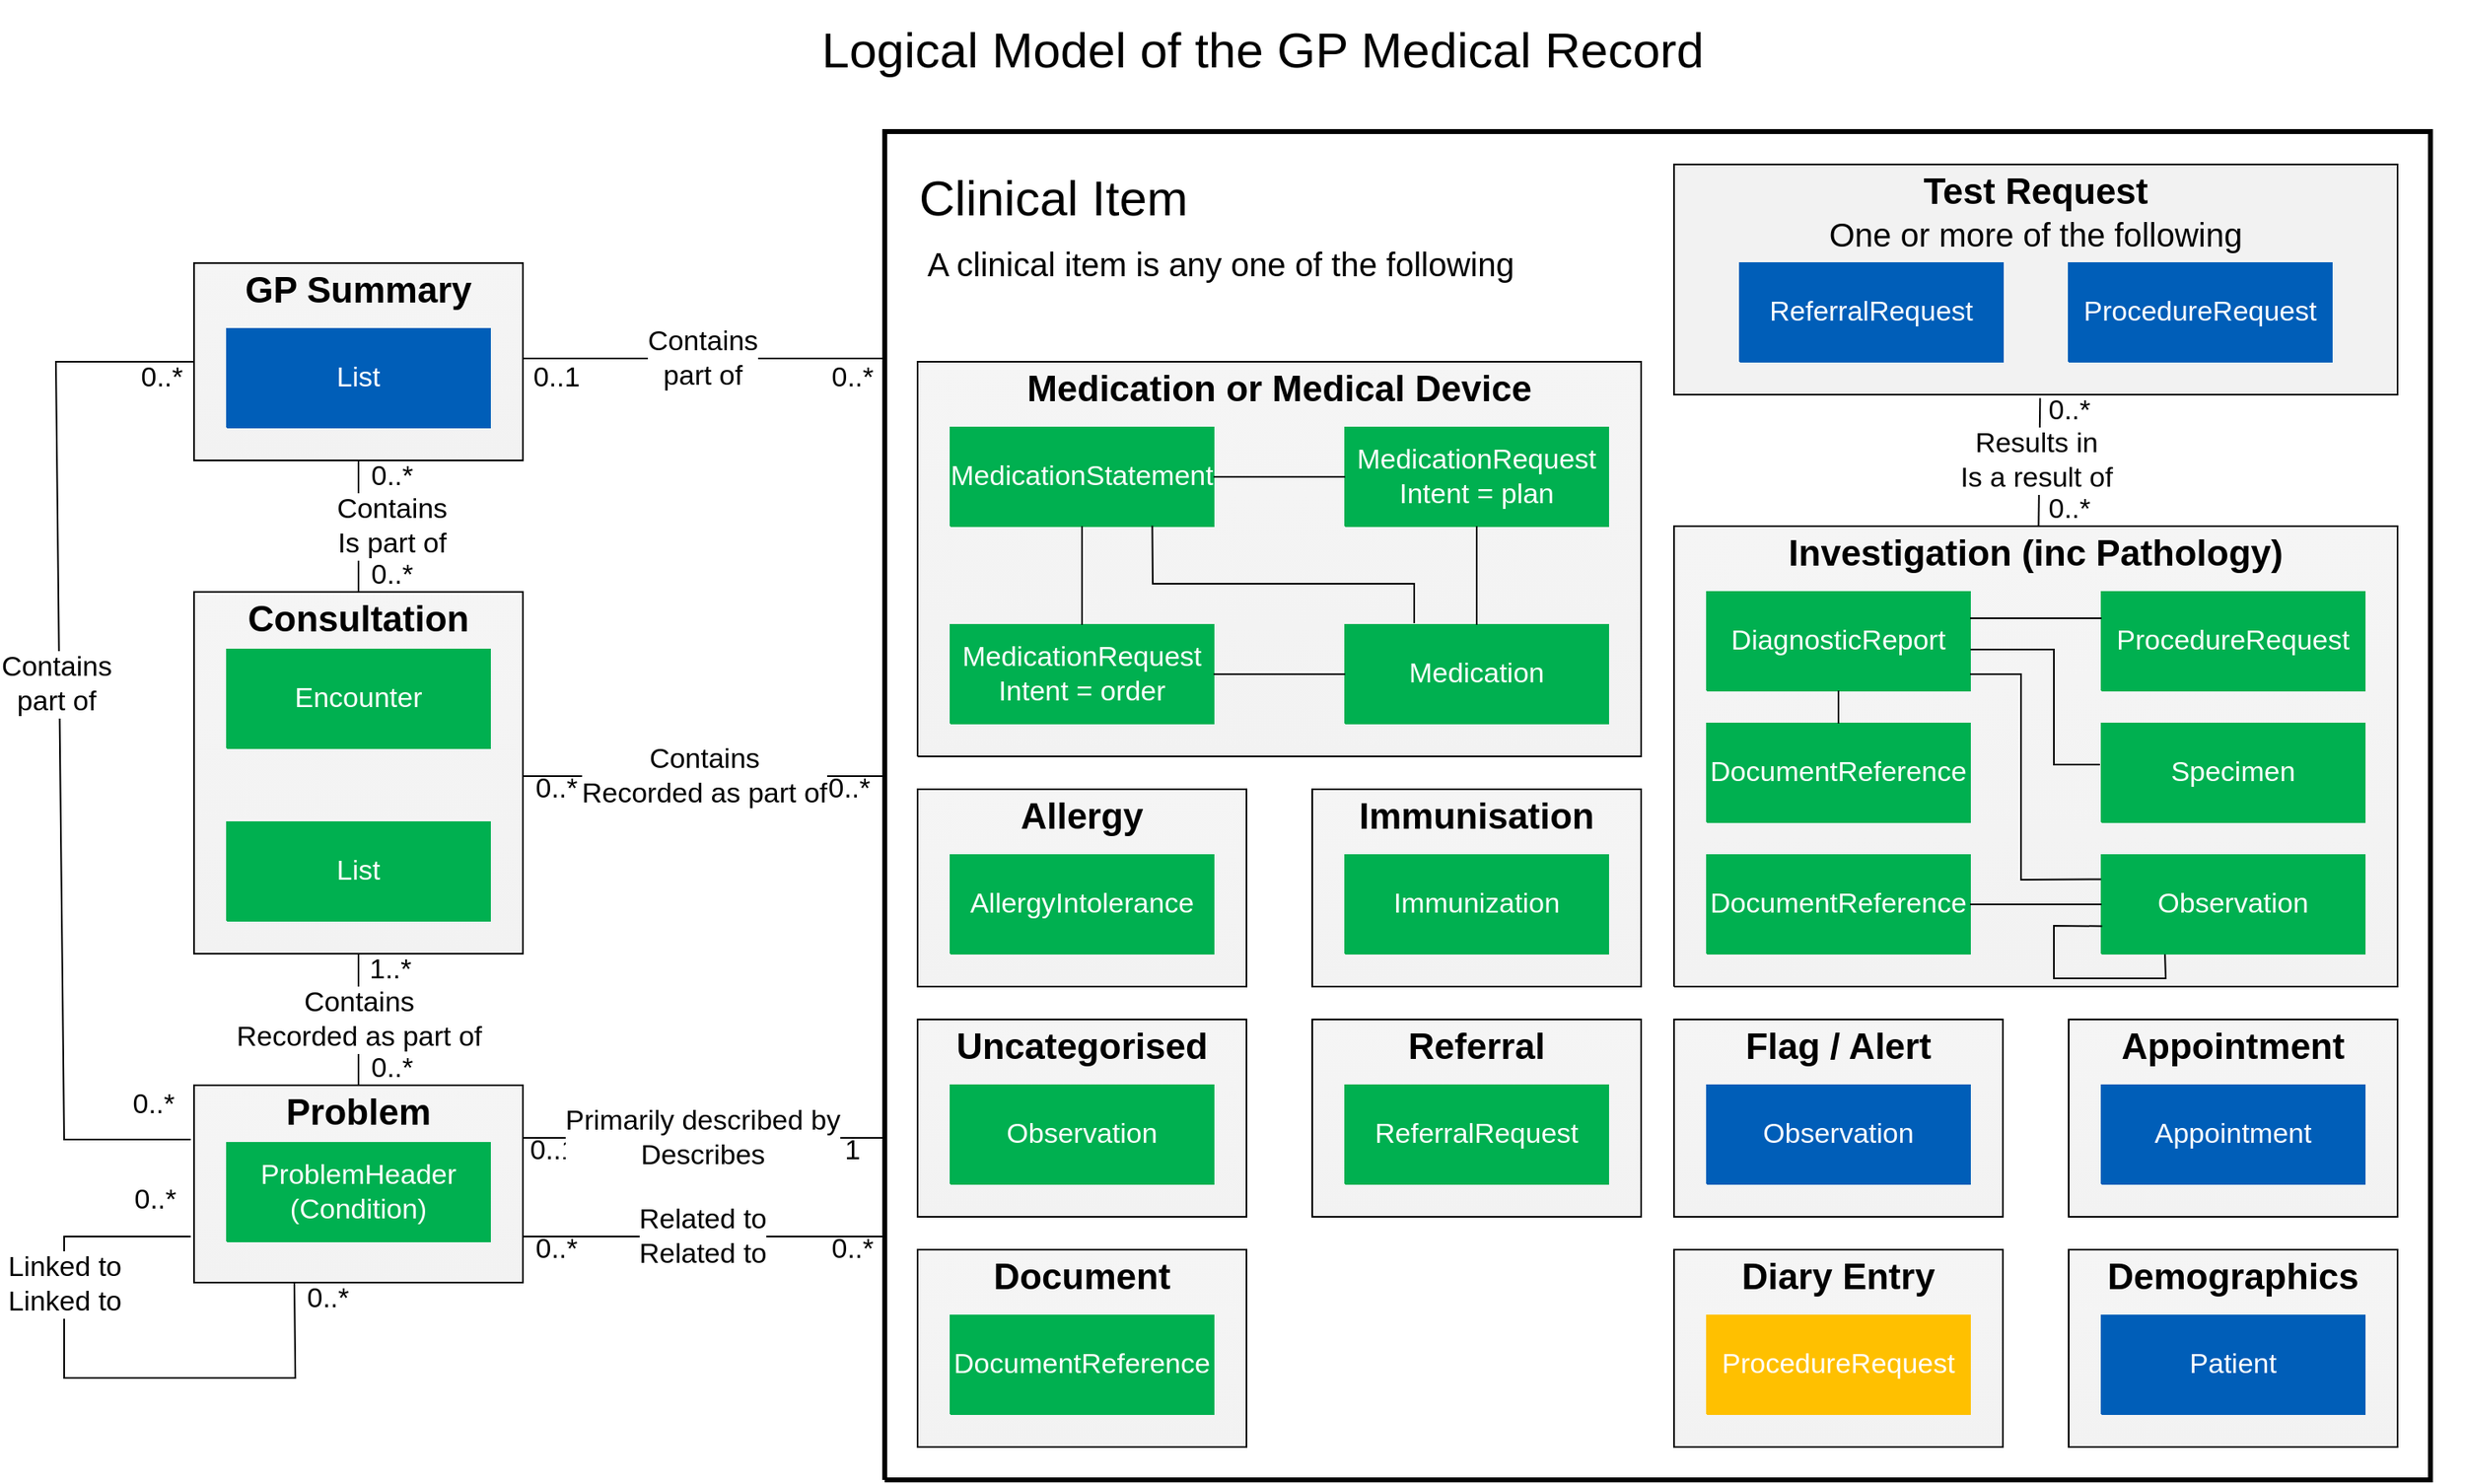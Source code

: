 <mxfile version="13.7.9" type="device"><diagram id="AKJevOxJO31aDBB8FZSm" name="Page-1"><mxGraphModel dx="2031" dy="1174" grid="1" gridSize="10" guides="1" tooltips="1" connect="1" arrows="1" fold="1" page="1" pageScale="1" pageWidth="850" pageHeight="1100" math="0" shadow="0"><root><mxCell id="0"/><mxCell id="1" parent="0"/><mxCell id="9ibvaciPcwucchMHO_xE-2" value="&lt;font style=&quot;font-size: 30px; color: rgb(0, 0, 0); direction: ltr; letter-spacing: 0px; line-height: 120%; opacity: 1;&quot;&gt;Logical Model of the GP Medical Record&lt;br style=&quot;font-size: 30px;&quot;&gt;&lt;/font&gt;" style="verticalAlign=middle;align=center;vsdxID=2;fillColor=none;gradientColor=none;shape=stencil(nZBLDoAgDERP0z3SIyjew0SURgSD+Lu9kMZoXLhwN9O+tukAlrNpJg1SzDH4QW/URgNYgZTkjA4UkwJUgGXng+6DX1zLfmoymdXo17xh5zmRJ6Q42BWCfc2oJfdAr+Yv+AP9Cb7OJ3H/2JG1HNGz/84klThPVCc=);strokeColor=none;spacingTop=-3;spacingBottom=-3;spacingLeft=-3;spacingRight=-3;labelBackgroundColor=none;rounded=0;html=1;whiteSpace=wrap;container=0;fontFamily=Helvetica;fontSize=30;" vertex="1" parent="1"><mxGeometry x="69" y="25" width="1460" height="60" as="geometry"/></mxCell><mxCell id="9ibvaciPcwucchMHO_xE-7" value="&lt;p style=&quot;margin: 0px; text-indent: 0px; direction: ltr; font-size: 17px;&quot;&gt;&lt;/p&gt;" style="verticalAlign=middle;align=left;vsdxID=7;fillColor=none;gradientColor=none;shape=stencil(nZBLDoAgDERP0z3SIyjew0SURgSD+Lu9kMZoXLhwN9O+tukAlrNpJg1SzDH4QW/URgNYgZTkjA4UkwJUgGXng+6DX1zLfmoymdXo17xh5zmRJ6Q42BWCfc2oJfdAr+Yv+AP9Cb7OJ3H/2JG1HNGz/84klThPVCc=);strokeColor=#000000;strokeWidth=3;spacingTop=-3;spacingBottom=-3;spacingLeft=-3;spacingRight=-3;labelBackgroundColor=none;rounded=0;html=1;whiteSpace=wrap;container=0;fontFamily=Helvetica;fontSize=17;" vertex="1" parent="1"><mxGeometry x="569" y="105" width="940" height="820" as="geometry"/></mxCell><mxCell id="9ibvaciPcwucchMHO_xE-30" value="&lt;p style=&quot;margin: 0px; text-indent: 0px; direction: ltr; font-size: 20px;&quot;&gt;&lt;font style=&quot;font-size: 20px; color: rgb(0, 0, 0); direction: ltr; letter-spacing: 0px; line-height: 120%; opacity: 1;&quot;&gt;A clinical item is any one of the following&lt;br style=&quot;font-size: 20px;&quot;&gt;&lt;/font&gt;&lt;/p&gt;" style="verticalAlign=middle;align=left;vsdxID=31;fillColor=none;gradientColor=none;shape=stencil(nZBLDoAgDERP0z3SIyjew0SURgSD+Lu9kMZoXLhwN9O+tukAlrNpJg1SzDH4QW/URgNYgZTkjA4UkwJUgGXng+6DX1zLfmoymdXo17xh5zmRJ6Q42BWCfc2oJfdAr+Yv+AP9Cb7OJ3H/2JG1HNGz/84klThPVCc=);strokeColor=none;spacingTop=-3;spacingBottom=-3;spacingLeft=-3;spacingRight=-3;labelBackgroundColor=none;rounded=0;html=1;whiteSpace=wrap;container=0;fontFamily=Helvetica;fontSize=20;" vertex="1" parent="1"><mxGeometry x="596" y="175" width="374" height="20" as="geometry"/></mxCell><mxCell id="9ibvaciPcwucchMHO_xE-31" value="&lt;font style=&quot;font-size: 17px; color: rgb(70, 114, 196); direction: ltr; letter-spacing: 0px; line-height: 120%; opacity: 1;&quot;&gt;0..1 &lt;br style=&quot;font-size: 17px;&quot;&gt;&lt;/font&gt;" style="verticalAlign=middle;align=center;vsdxID=32;fillColor=none;gradientColor=none;shape=stencil(nZBLDoAgDERP0z3SIyjew0SURgSD+Lu9kMZoXLhwN9O+tukAlrNpJg1SzDH4QW/URgNYgZTkjA4UkwJUgGXng+6DX1zLfmoymdXo17xh5zmRJ6Q42BWCfc2oJfdAr+Yv+AP9Cb7OJ3H/2JG1HNGz/84klThPVCc=);strokeColor=none;spacingTop=-3;spacingBottom=-3;spacingLeft=-3;spacingRight=-3;labelBackgroundColor=none;rounded=0;html=1;whiteSpace=wrap;container=0;fontFamily=Helvetica;fontSize=17;" vertex="1" parent="1"><mxGeometry x="229" y="445" width="40" height="20" as="geometry"/></mxCell><mxCell id="9ibvaciPcwucchMHO_xE-45" value="&lt;font style=&quot;font-size: 17px; color: rgb(0, 0, 0); direction: ltr; letter-spacing: 0px; line-height: 120%; opacity: 1;&quot;&gt;1..*&lt;br style=&quot;font-size: 17px;&quot;&gt;&lt;/font&gt;" style="verticalAlign=middle;align=center;vsdxID=46;fillColor=none;gradientColor=none;shape=stencil(nZBLDoAgDERP0z3SIyjew0SURgSD+Lu9kMZoXLhwN9O+tukAlrNpJg1SzDH4QW/URgNYgZTkjA4UkwJUgGXng+6DX1zLfmoymdXo17xh5zmRJ6Q42BWCfc2oJfdAr+Yv+AP9Cb7OJ3H/2JG1HNGz/84klThPVCc=);strokeColor=none;spacingTop=-3;spacingBottom=-3;spacingLeft=-3;spacingRight=-3;labelBackgroundColor=none;rounded=0;html=1;whiteSpace=wrap;container=0;fontFamily=Helvetica;fontSize=17;" vertex="1" parent="1"><mxGeometry x="248" y="605" width="41" height="20" as="geometry"/></mxCell><mxCell id="9ibvaciPcwucchMHO_xE-46" value="&lt;font style=&quot;font-size: 17px; color: rgb(0, 0, 0); direction: ltr; letter-spacing: 0px; line-height: 120%; opacity: 1;&quot;&gt;0..*&lt;br style=&quot;font-size: 17px;&quot;&gt;&lt;/font&gt;" style="verticalAlign=middle;align=center;vsdxID=47;fillColor=none;gradientColor=none;shape=stencil(nZBLDoAgDERP0z3SIyjew0SURgSD+Lu9kMZoXLhwN9O+tukAlrNpJg1SzDH4QW/URgNYgZTkjA4UkwJUgGXng+6DX1zLfmoymdXo17xh5zmRJ6Q42BWCfc2oJfdAr+Yv+AP9Cb7OJ3H/2JG1HNGz/84klThPVCc=);strokeColor=none;spacingTop=-3;spacingBottom=-3;spacingLeft=-3;spacingRight=-3;labelBackgroundColor=none;rounded=0;html=1;whiteSpace=wrap;container=0;fontFamily=Helvetica;fontSize=17;" vertex="1" parent="1"><mxGeometry x="249" y="665" width="41" height="20" as="geometry"/></mxCell><mxCell id="9ibvaciPcwucchMHO_xE-47" value="&lt;font style=&quot;font-size: 17px; color: rgb(0, 0, 0); direction: ltr; letter-spacing: 0px; line-height: 120%; opacity: 1;&quot;&gt;0..*&lt;br style=&quot;font-size: 17px;&quot;&gt;&lt;/font&gt;" style="verticalAlign=middle;align=center;vsdxID=48;fillColor=none;gradientColor=none;shape=stencil(nZBLDoAgDERP0z3SIyjew0SURgSD+Lu9kMZoXLhwN9O+tukAlrNpJg1SzDH4QW/URgNYgZTkjA4UkwJUgGXng+6DX1zLfmoymdXo17xh5zmRJ6Q42BWCfc2oJfdAr+Yv+AP9Cb7OJ3H/2JG1HNGz/84klThPVCc=);strokeColor=none;spacingTop=-3;spacingBottom=-3;spacingLeft=-3;spacingRight=-3;labelBackgroundColor=none;rounded=0;html=1;whiteSpace=wrap;container=0;fontFamily=Helvetica;fontSize=17;" vertex="1" parent="1"><mxGeometry x="210" y="805" width="41" height="20" as="geometry"/></mxCell><mxCell id="9ibvaciPcwucchMHO_xE-48" value="&lt;font style=&quot;font-size: 17px; color: rgb(0, 0, 0); direction: ltr; letter-spacing: 0px; line-height: 120%; opacity: 1;&quot;&gt;0..*&lt;br style=&quot;font-size: 17px;&quot;&gt;&lt;/font&gt;" style="verticalAlign=middle;align=center;vsdxID=49;fillColor=none;gradientColor=none;shape=stencil(nZBLDoAgDERP0z3SIyjew0SURgSD+Lu9kMZoXLhwN9O+tukAlrNpJg1SzDH4QW/URgNYgZTkjA4UkwJUgGXng+6DX1zLfmoymdXo17xh5zmRJ6Q42BWCfc2oJfdAr+Yv+AP9Cb7OJ3H/2JG1HNGz/84klThPVCc=);strokeColor=none;spacingTop=-3;spacingBottom=-3;spacingLeft=-3;spacingRight=-3;labelBackgroundColor=none;rounded=0;html=1;whiteSpace=wrap;container=0;fontFamily=Helvetica;fontSize=17;" vertex="1" parent="1"><mxGeometry x="105" y="745" width="41" height="20" as="geometry"/></mxCell><mxCell id="9ibvaciPcwucchMHO_xE-49" value="&lt;font style=&quot;font-size: 17px; color: rgb(0, 0, 0); direction: ltr; letter-spacing: 0px; line-height: 120%; opacity: 1;&quot;&gt;0..*&lt;br style=&quot;font-size: 17px;&quot;&gt;&lt;/font&gt;" style="verticalAlign=middle;align=center;vsdxID=50;fillColor=none;gradientColor=none;shape=stencil(nZBLDoAgDERP0z3SIyjew0SURgSD+Lu9kMZoXLhwN9O+tukAlrNpJg1SzDH4QW/URgNYgZTkjA4UkwJUgGXng+6DX1zLfmoymdXo17xh5zmRJ6Q42BWCfc2oJfdAr+Yv+AP9Cb7OJ3H/2JG1HNGz/84klThPVCc=);strokeColor=none;spacingTop=-3;spacingBottom=-3;spacingLeft=-3;spacingRight=-3;labelBackgroundColor=none;rounded=0;html=1;whiteSpace=wrap;container=0;fontFamily=Helvetica;fontSize=17;" vertex="1" parent="1"><mxGeometry x="527" y="495" width="41" height="20" as="geometry"/></mxCell><mxCell id="9ibvaciPcwucchMHO_xE-50" value="&lt;font style=&quot;font-size: 17px; color: rgb(0, 0, 0); direction: ltr; letter-spacing: 0px; line-height: 120%; opacity: 1;&quot;&gt;0..*&lt;br style=&quot;font-size: 17px;&quot;&gt;&lt;/font&gt;" style="verticalAlign=middle;align=center;vsdxID=51;fillColor=none;gradientColor=none;shape=stencil(nZBLDoAgDERP0z3SIyjew0SURgSD+Lu9kMZoXLhwN9O+tukAlrNpJg1SzDH4QW/URgNYgZTkjA4UkwJUgGXng+6DX1zLfmoymdXo17xh5zmRJ6Q42BWCfc2oJfdAr+Yv+AP9Cb7OJ3H/2JG1HNGz/84klThPVCc=);strokeColor=none;spacingTop=-3;spacingBottom=-3;spacingLeft=-3;spacingRight=-3;labelBackgroundColor=none;rounded=0;html=1;whiteSpace=wrap;container=0;fontFamily=Helvetica;fontSize=17;" vertex="1" parent="1"><mxGeometry x="529" y="775" width="41" height="20" as="geometry"/></mxCell><mxCell id="9ibvaciPcwucchMHO_xE-51" value="&lt;font style=&quot;font-size: 17px; color: rgb(0, 0, 0); direction: ltr; letter-spacing: 0px; line-height: 120%; opacity: 1;&quot;&gt;1&lt;br style=&quot;font-size: 17px;&quot;&gt;&lt;/font&gt;" style="verticalAlign=middle;align=center;vsdxID=52;fillColor=none;gradientColor=none;shape=stencil(nZBLDoAgDERP0z3SIyjew0SURgSD+Lu9kMZoXLhwN9O+tukAlrNpJg1SzDH4QW/URgNYgZTkjA4UkwJUgGXng+6DX1zLfmoymdXo17xh5zmRJ6Q42BWCfc2oJfdAr+Yv+AP9Cb7OJ3H/2JG1HNGz/84klThPVCc=);strokeColor=none;spacingTop=-3;spacingBottom=-3;spacingLeft=-3;spacingRight=-3;labelBackgroundColor=none;rounded=0;html=1;whiteSpace=wrap;container=0;fontFamily=Helvetica;fontSize=17;" vertex="1" parent="1"><mxGeometry x="529" y="715" width="41" height="20" as="geometry"/></mxCell><mxCell id="9ibvaciPcwucchMHO_xE-52" value="&lt;font style=&quot;font-size: 17px; color: rgb(0, 0, 0); direction: ltr; letter-spacing: 0px; line-height: 120%; opacity: 1;&quot;&gt;0..1&lt;br style=&quot;font-size: 17px;&quot;&gt;&lt;/font&gt;" style="verticalAlign=middle;align=center;vsdxID=53;fillColor=none;gradientColor=none;shape=stencil(nZBLDoAgDERP0z3SIyjew0SURgSD+Lu9kMZoXLhwN9O+tukAlrNpJg1SzDH4QW/URgNYgZTkjA4UkwJUgGXng+6DX1zLfmoymdXo17xh5zmRJ6Q42BWCfc2oJfdAr+Yv+AP9Cb7OJ3H/2JG1HNGz/84klThPVCc=);strokeColor=none;spacingTop=-3;spacingBottom=-3;spacingLeft=-3;spacingRight=-3;labelBackgroundColor=none;rounded=0;html=1;whiteSpace=wrap;container=0;fontFamily=Helvetica;fontSize=17;" vertex="1" parent="1"><mxGeometry x="347" y="715" width="41" height="20" as="geometry"/></mxCell><mxCell id="9ibvaciPcwucchMHO_xE-53" value="&lt;font style=&quot;font-size: 17px; color: rgb(0, 0, 0); direction: ltr; letter-spacing: 0px; line-height: 120%; opacity: 1;&quot;&gt;0..*&lt;br style=&quot;font-size: 17px;&quot;&gt;&lt;/font&gt;" style="verticalAlign=middle;align=center;vsdxID=54;fillColor=none;gradientColor=none;shape=stencil(nZBLDoAgDERP0z3SIyjew0SURgSD+Lu9kMZoXLhwN9O+tukAlrNpJg1SzDH4QW/URgNYgZTkjA4UkwJUgGXng+6DX1zLfmoymdXo17xh5zmRJ6Q42BWCfc2oJfdAr+Yv+AP9Cb7OJ3H/2JG1HNGz/84klThPVCc=);strokeColor=none;spacingTop=-3;spacingBottom=-3;spacingLeft=-3;spacingRight=-3;labelBackgroundColor=none;rounded=0;html=1;whiteSpace=wrap;container=0;fontFamily=Helvetica;fontSize=17;" vertex="1" parent="1"><mxGeometry x="349" y="775" width="41" height="20" as="geometry"/></mxCell><mxCell id="9ibvaciPcwucchMHO_xE-54" value="&lt;font style=&quot;font-size: 17px; color: rgb(0, 0, 0); direction: ltr; letter-spacing: 0px; line-height: 120%; opacity: 1;&quot;&gt;0..*&lt;br style=&quot;font-size: 17px;&quot;&gt;&lt;/font&gt;" style="verticalAlign=middle;align=center;vsdxID=55;fillColor=none;gradientColor=none;shape=stencil(nZBLDoAgDERP0z3SIyjew0SURgSD+Lu9kMZoXLhwN9O+tukAlrNpJg1SzDH4QW/URgNYgZTkjA4UkwJUgGXng+6DX1zLfmoymdXo17xh5zmRJ6Q42BWCfc2oJfdAr+Yv+AP9Cb7OJ3H/2JG1HNGz/84klThPVCc=);strokeColor=none;spacingTop=-3;spacingBottom=-3;spacingLeft=-3;spacingRight=-3;labelBackgroundColor=none;rounded=0;html=1;whiteSpace=wrap;container=0;fontFamily=Helvetica;fontSize=17;" vertex="1" parent="1"><mxGeometry x="349" y="495" width="41" height="20" as="geometry"/></mxCell><mxCell id="9ibvaciPcwucchMHO_xE-59" value="&lt;font style=&quot;font-size: 17px; color: rgb(0, 0, 0); direction: ltr; letter-spacing: 0px; line-height: 120%; opacity: 1;&quot;&gt;0..*&lt;br style=&quot;font-size: 17px;&quot;&gt;&lt;/font&gt;" style="verticalAlign=middle;align=center;vsdxID=60;fillColor=none;gradientColor=none;shape=stencil(nZBLDoAgDERP0z3SIyjew0SURgSD+Lu9kMZoXLhwN9O+tukAlrNpJg1SzDH4QW/URgNYgZTkjA4UkwJUgGXng+6DX1zLfmoymdXo17xh5zmRJ6Q42BWCfc2oJfdAr+Yv+AP9Cb7OJ3H/2JG1HNGz/84klThPVCc=);strokeColor=none;spacingTop=-3;spacingBottom=-3;spacingLeft=-3;spacingRight=-3;labelBackgroundColor=none;rounded=0;html=1;whiteSpace=wrap;container=0;fontFamily=Helvetica;fontSize=17;" vertex="1" parent="1"><mxGeometry x="249" y="305" width="41" height="20" as="geometry"/></mxCell><mxCell id="9ibvaciPcwucchMHO_xE-60" value="&lt;font style=&quot;font-size: 17px; color: rgb(0, 0, 0); direction: ltr; letter-spacing: 0px; line-height: 120%; opacity: 1;&quot;&gt;0..*&lt;br style=&quot;font-size: 17px;&quot;&gt;&lt;/font&gt;" style="verticalAlign=middle;align=center;vsdxID=61;fillColor=none;gradientColor=none;shape=stencil(nZBLDoAgDERP0z3SIyjew0SURgSD+Lu9kMZoXLhwN9O+tukAlrNpJg1SzDH4QW/URgNYgZTkjA4UkwJUgGXng+6DX1zLfmoymdXo17xh5zmRJ6Q42BWCfc2oJfdAr+Yv+AP9Cb7OJ3H/2JG1HNGz/84klThPVCc=);strokeColor=none;spacingTop=-3;spacingBottom=-3;spacingLeft=-3;spacingRight=-3;labelBackgroundColor=none;rounded=0;html=1;whiteSpace=wrap;container=0;fontFamily=Helvetica;fontSize=17;" vertex="1" parent="1"><mxGeometry x="249" y="365" width="41" height="20" as="geometry"/></mxCell><mxCell id="9ibvaciPcwucchMHO_xE-61" value="&lt;font style=&quot;font-size: 17px; color: rgb(0, 0, 0); direction: ltr; letter-spacing: 0px; line-height: 120%; opacity: 1;&quot;&gt;0..1&lt;br style=&quot;font-size: 17px;&quot;&gt;&lt;/font&gt;" style="verticalAlign=middle;align=center;vsdxID=62;fillColor=none;gradientColor=none;shape=stencil(nZBLDoAgDERP0z3SIyjew0SURgSD+Lu9kMZoXLhwN9O+tukAlrNpJg1SzDH4QW/URgNYgZTkjA4UkwJUgGXng+6DX1zLfmoymdXo17xh5zmRJ6Q42BWCfc2oJfdAr+Yv+AP9Cb7OJ3H/2JG1HNGz/84klThPVCc=);strokeColor=none;spacingTop=-3;spacingBottom=-3;spacingLeft=-3;spacingRight=-3;labelBackgroundColor=none;rounded=0;html=1;whiteSpace=wrap;container=0;fontFamily=Helvetica;fontSize=17;" vertex="1" parent="1"><mxGeometry x="349" y="245" width="41" height="20" as="geometry"/></mxCell><mxCell id="9ibvaciPcwucchMHO_xE-62" value="&lt;font style=&quot;font-size: 17px; color: rgb(0, 0, 0); direction: ltr; letter-spacing: 0px; line-height: 120%; opacity: 1;&quot;&gt;0..*&lt;br style=&quot;font-size: 17px;&quot;&gt;&lt;/font&gt;" style="verticalAlign=middle;align=center;vsdxID=63;fillColor=none;gradientColor=none;shape=stencil(nZBLDoAgDERP0z3SIyjew0SURgSD+Lu9kMZoXLhwN9O+tukAlrNpJg1SzDH4QW/URgNYgZTkjA4UkwJUgGXng+6DX1zLfmoymdXo17xh5zmRJ6Q42BWCfc2oJfdAr+Yv+AP9Cb7OJ3H/2JG1HNGz/84klThPVCc=);strokeColor=none;spacingTop=-3;spacingBottom=-3;spacingLeft=-3;spacingRight=-3;labelBackgroundColor=none;rounded=0;html=1;whiteSpace=wrap;container=0;fontFamily=Helvetica;fontSize=17;" vertex="1" parent="1"><mxGeometry x="529" y="245" width="41" height="20" as="geometry"/></mxCell><mxCell id="9ibvaciPcwucchMHO_xE-63" value="&lt;font style=&quot;font-size: 17px; color: rgb(0, 0, 0); direction: ltr; letter-spacing: 0px; line-height: 120%; opacity: 1;&quot;&gt;0..*&lt;br style=&quot;font-size: 17px;&quot;&gt;&lt;/font&gt;" style="verticalAlign=middle;align=center;vsdxID=64;fillColor=none;gradientColor=none;shape=stencil(nZBLDoAgDERP0z3SIyjew0SURgSD+Lu9kMZoXLhwN9O+tukAlrNpJg1SzDH4QW/URgNYgZTkjA4UkwJUgGXng+6DX1zLfmoymdXo17xh5zmRJ6Q42BWCfc2oJfdAr+Yv+AP9Cb7OJ3H/2JG1HNGz/84klThPVCc=);strokeColor=none;spacingTop=-3;spacingBottom=-3;spacingLeft=-3;spacingRight=-3;labelBackgroundColor=none;rounded=0;html=1;whiteSpace=wrap;container=0;fontFamily=Helvetica;fontSize=17;" vertex="1" parent="1"><mxGeometry x="109" y="245" width="41" height="20" as="geometry"/></mxCell><mxCell id="9ibvaciPcwucchMHO_xE-64" value="&lt;font style=&quot;font-size: 17px; color: rgb(0, 0, 0); direction: ltr; letter-spacing: 0px; line-height: 120%; opacity: 1;&quot;&gt;0..*&lt;br style=&quot;font-size: 17px;&quot;&gt;&lt;/font&gt;" style="verticalAlign=middle;align=center;vsdxID=65;fillColor=none;gradientColor=none;shape=stencil(nZBLDoAgDERP0z3SIyjew0SURgSD+Lu9kMZoXLhwN9O+tukAlrNpJg1SzDH4QW/URgNYgZTkjA4UkwJUgGXng+6DX1zLfmoymdXo17xh5zmRJ6Q42BWCfc2oJfdAr+Yv+AP9Cb7OJ3H/2JG1HNGz/84klThPVCc=);strokeColor=none;spacingTop=-3;spacingBottom=-3;spacingLeft=-3;spacingRight=-3;labelBackgroundColor=none;rounded=0;html=1;whiteSpace=wrap;container=0;fontFamily=Helvetica;fontSize=17;" vertex="1" parent="1"><mxGeometry x="104" y="687" width="41" height="20" as="geometry"/></mxCell><mxCell id="9ibvaciPcwucchMHO_xE-65" value="&lt;font style=&quot;font-size: 17px; color: rgb(0, 0, 0); direction: ltr; letter-spacing: 0px; line-height: 120%; opacity: 1;&quot;&gt;0..*&lt;br style=&quot;font-size: 17px;&quot;&gt;&lt;/font&gt;" style="verticalAlign=middle;align=center;vsdxID=66;fillColor=none;gradientColor=none;shape=stencil(nZBLDoAgDERP0z3SIyjew0SURgSD+Lu9kMZoXLhwN9O+tukAlrNpJg1SzDH4QW/URgNYgZTkjA4UkwJUgGXng+6DX1zLfmoymdXo17xh5zmRJ6Q42BWCfc2oJfdAr+Yv+AP9Cb7OJ3H/2JG1HNGz/84klThPVCc=);strokeColor=none;spacingTop=-3;spacingBottom=-3;spacingLeft=-3;spacingRight=-3;labelBackgroundColor=none;rounded=0;html=1;whiteSpace=wrap;container=0;fontFamily=Helvetica;fontSize=17;" vertex="1" parent="1"><mxGeometry x="1269" y="265" width="41" height="20" as="geometry"/></mxCell><mxCell id="9ibvaciPcwucchMHO_xE-66" value="&lt;font style=&quot;font-size: 17px; color: rgb(0, 0, 0); direction: ltr; letter-spacing: 0px; line-height: 120%; opacity: 1;&quot;&gt;0..*&lt;br style=&quot;font-size: 17px;&quot;&gt;&lt;/font&gt;" style="verticalAlign=middle;align=center;vsdxID=67;fillColor=none;gradientColor=none;shape=stencil(nZBLDoAgDERP0z3SIyjew0SURgSD+Lu9kMZoXLhwN9O+tukAlrNpJg1SzDH4QW/URgNYgZTkjA4UkwJUgGXng+6DX1zLfmoymdXo17xh5zmRJ6Q42BWCfc2oJfdAr+Yv+AP9Cb7OJ3H/2JG1HNGz/84klThPVCc=);strokeColor=none;spacingTop=-3;spacingBottom=-3;spacingLeft=-3;spacingRight=-3;labelBackgroundColor=none;rounded=0;html=1;whiteSpace=wrap;container=0;fontFamily=Helvetica;fontSize=17;" vertex="1" parent="1"><mxGeometry x="1269" y="325" width="41" height="20" as="geometry"/></mxCell><mxCell id="9ibvaciPcwucchMHO_xE-77" value="&lt;font style=&quot;font-size: 30px; color: rgb(0, 0, 0); direction: ltr; letter-spacing: 0px; line-height: 120%; opacity: 1;&quot;&gt;Clinical Item&lt;br style=&quot;font-size: 30px;&quot;&gt;&lt;/font&gt;" style="verticalAlign=middle;align=left;vsdxID=78;fillColor=none;gradientColor=none;shape=stencil(nZBLDoAgDERP0z3SIyjew0SURgSD+Lu9kMZoXLhwN9O+tukAlrNpJg1SzDH4QW/URgNYgZTkjA4UkwJUgGXng+6DX1zLfmoymdXo17xh5zmRJ6Q42BWCfc2oJfdAr+Yv+AP9Cb7OJ3H/2JG1HNGz/84klThPVCc=);strokeColor=none;spacingTop=-3;spacingBottom=-3;spacingLeft=-3;spacingRight=-3;labelBackgroundColor=none;rounded=0;html=1;whiteSpace=wrap;container=0;fontFamily=Helvetica;fontSize=30;" vertex="1" parent="1"><mxGeometry x="591" y="125" width="415" height="40" as="geometry"/></mxCell><mxCell id="9ibvaciPcwucchMHO_xE-101" style="container=0;fontFamily=Helvetica;fontSize=17;" vertex="1" parent="1"><mxGeometry x="65" y="711" as="geometry"/></mxCell><mxCell id="9ibvaciPcwucchMHO_xE-103" style="container=0;fontFamily=Helvetica;fontSize=17;" vertex="1" parent="1"><mxGeometry x="65" y="863" as="geometry"/></mxCell><mxCell id="9ibvaciPcwucchMHO_xE-104" value="" style="vsdxID=110;edgeStyle=none;startArrow=none;endArrow=none;startSize=9;endSize=9;strokeColor=#000000;spacingTop=0;spacingBottom=0;spacingLeft=0;spacingRight=0;verticalAlign=middle;html=1;labelBackgroundColor=#ffffff;rounded=0;align=center;entryX=0.305;entryY=1;entryDx=0;entryDy=0;entryPerimeter=0;exitX=-0.01;exitY=0.767;exitDx=0;exitDy=0;exitPerimeter=0;fontFamily=Helvetica;fontSize=17;" edge="1" parent="1" source="9ibvaciPcwucchMHO_xE-4" target="9ibvaciPcwucchMHO_xE-4"><mxGeometry x="65" y="25" as="geometry"><mxPoint x="-1" as="offset"/><Array as="points"><mxPoint x="70" y="777"/><mxPoint x="70" y="863"/><mxPoint x="210.6" y="863"/></Array></mxGeometry></mxCell><mxCell id="9ibvaciPcwucchMHO_xE-125" value="Linked to&lt;br style=&quot;font-size: 17px;&quot;&gt;Linked to" style="edgeLabel;html=1;align=center;verticalAlign=middle;resizable=0;points=[];fontFamily=Helvetica;fontSize=17;" vertex="1" connectable="0" parent="9ibvaciPcwucchMHO_xE-104"><mxGeometry relative="1" as="geometry"><mxPoint x="-18" y="-57" as="offset"/></mxGeometry></mxCell><mxCell id="9ibvaciPcwucchMHO_xE-105" value="&lt;font style=&quot;font-size:13px;font-family:0;color:#000000;direction:ltr;letter-spacing:0px;line-height:120%;opacity:1&quot;&gt;Results in&lt;br/&gt;&lt;/font&gt;&lt;font style=&quot;font-size:13px;font-family:0;color:#000000;direction:ltr;letter-spacing:0px;line-height:120%;opacity:1&quot;&gt;Is a result of&lt;br/&gt;&lt;/font&gt;" style="vsdxID=109;edgeStyle=none;startArrow=none;endArrow=none;startSize=9;endSize=9;strokeColor=#000000;spacingTop=0;spacingBottom=0;spacingLeft=0;spacingRight=0;verticalAlign=middle;html=1;labelBackgroundColor=#ffffff;rounded=0;align=center;exitX=0.5;exitY=0;exitDx=0;exitDy=0;exitPerimeter=0;entryX=0.5;entryY=1;entryDx=0;entryDy=0;entryPerimeter=0;" edge="1" parent="1" target="9ibvaciPcwucchMHO_xE-68"><mxGeometry relative="1" as="geometry"><mxPoint x="20" as="offset"/><Array as="points"/></mxGeometry></mxCell><mxCell id="9ibvaciPcwucchMHO_xE-106" value="&lt;font style=&quot;font-size: 17px; color: rgb(0, 0, 0); direction: ltr; letter-spacing: 0px; line-height: 120%; opacity: 1;&quot;&gt;Contains&lt;br style=&quot;font-size: 17px;&quot;&gt;&lt;/font&gt;&lt;font style=&quot;font-size: 17px; color: rgb(0, 0, 0); direction: ltr; letter-spacing: 0px; line-height: 120%; opacity: 1;&quot;&gt;Recorded as part of&lt;br style=&quot;font-size: 17px;&quot;&gt;&lt;/font&gt;" style="vsdxID=108;edgeStyle=none;startArrow=none;endArrow=none;startSize=9;endSize=9;strokeColor=#000000;spacingTop=0;spacingBottom=0;spacingLeft=0;spacingRight=0;verticalAlign=middle;html=1;labelBackgroundColor=#ffffff;rounded=0;align=center;exitX=0.5;exitY=0;exitDx=0;exitDy=0;exitPerimeter=0;entryX=0.5;entryY=1;entryDx=0;entryDy=0;entryPerimeter=0;fontFamily=Helvetica;fontSize=17;" edge="1" parent="1" source="9ibvaciPcwucchMHO_xE-5" target="9ibvaciPcwucchMHO_xE-42"><mxGeometry x="65" y="25" as="geometry"><mxPoint as="offset"/><Array as="points"/></mxGeometry></mxCell><mxCell id="9ibvaciPcwucchMHO_xE-107" style="container=0;fontFamily=Helvetica;fontSize=17;" vertex="1" parent="1"><mxGeometry x="569" y="777" as="geometry"/></mxCell><mxCell id="9ibvaciPcwucchMHO_xE-108" value="&lt;font style=&quot;font-size: 17px; color: rgb(0, 0, 0); direction: ltr; letter-spacing: 0px; line-height: 120%; opacity: 1;&quot;&gt;Related to&lt;br style=&quot;font-size: 17px;&quot;&gt;&lt;/font&gt;&lt;font style=&quot;font-size: 17px; color: rgb(0, 0, 0); direction: ltr; letter-spacing: 0px; line-height: 120%; opacity: 1;&quot;&gt;Related to&lt;br style=&quot;font-size: 17px;&quot;&gt;&lt;/font&gt;" style="vsdxID=107;edgeStyle=none;startArrow=none;endArrow=none;startSize=9;endSize=9;strokeColor=#000000;spacingTop=0;spacingBottom=0;spacingLeft=0;spacingRight=0;verticalAlign=middle;html=1;labelBackgroundColor=#ffffff;rounded=0;align=center;exitX=1;exitY=0.767;exitDx=0;exitDy=0;exitPerimeter=0;fontFamily=Helvetica;fontSize=17;" edge="1" parent="1" source="9ibvaciPcwucchMHO_xE-5" target="9ibvaciPcwucchMHO_xE-107"><mxGeometry x="65" y="25" as="geometry"><mxPoint x="-1" as="offset"/><Array as="points"/></mxGeometry></mxCell><mxCell id="9ibvaciPcwucchMHO_xE-109" style="container=0;fontFamily=Helvetica;fontSize=17;" vertex="1" parent="1"><mxGeometry x="569" y="717" as="geometry"/></mxCell><mxCell id="9ibvaciPcwucchMHO_xE-110" value="&lt;font style=&quot;font-size: 17px; color: rgb(0, 0, 0); direction: ltr; letter-spacing: 0px; line-height: 120%; opacity: 1;&quot;&gt;Primarily described by&lt;br style=&quot;font-size: 17px;&quot;&gt;&lt;/font&gt;&lt;font style=&quot;font-size: 17px; color: rgb(0, 0, 0); direction: ltr; letter-spacing: 0px; line-height: 120%; opacity: 1;&quot;&gt;Describes&lt;br style=&quot;font-size: 17px;&quot;&gt;&lt;/font&gt;" style="vsdxID=105;edgeStyle=none;startArrow=none;endArrow=none;startSize=9;endSize=9;strokeColor=#000000;spacingTop=0;spacingBottom=0;spacingLeft=0;spacingRight=0;verticalAlign=middle;html=1;labelBackgroundColor=#ffffff;rounded=0;align=center;exitX=1;exitY=0.267;exitDx=0;exitDy=0;exitPerimeter=0;fontFamily=Helvetica;fontSize=17;" edge="1" parent="1" source="9ibvaciPcwucchMHO_xE-5" target="9ibvaciPcwucchMHO_xE-109"><mxGeometry x="65" y="25" as="geometry"><mxPoint x="-1" as="offset"/><Array as="points"/></mxGeometry></mxCell><mxCell id="9ibvaciPcwucchMHO_xE-111" style="container=0;fontFamily=Helvetica;fontSize=17;" vertex="1" parent="1"><mxGeometry x="65" y="711" as="geometry"/></mxCell><mxCell id="9ibvaciPcwucchMHO_xE-112" value="&lt;font style=&quot;font-size: 17px; color: rgb(0, 0, 0); direction: ltr; letter-spacing: 0px; line-height: 120%; opacity: 1;&quot;&gt;Contai&lt;/font&gt;&lt;font style=&quot;font-size: 17px; color: rgb(0, 0, 0); direction: ltr; letter-spacing: 0px; line-height: 120%; opacity: 1;&quot;&gt;n&lt;/font&gt;&lt;font style=&quot;font-size: 17px; color: rgb(0, 0, 0); direction: ltr; letter-spacing: 0px; line-height: 120%; opacity: 1;&quot;&gt;s&lt;br style=&quot;font-size: 17px;&quot;&gt;&lt;/font&gt;&lt;font style=&quot;font-size: 17px; color: rgb(0, 0, 0); direction: ltr; letter-spacing: 0px; line-height: 120%; opacity: 1;&quot;&gt;part of&lt;br style=&quot;font-size: 17px;&quot;&gt;&lt;/font&gt;" style="vsdxID=97;edgeStyle=none;startArrow=none;endArrow=none;startSize=9;endSize=9;strokeColor=#000000;spacingTop=0;spacingBottom=0;spacingLeft=0;spacingRight=0;verticalAlign=middle;html=1;labelBackgroundColor=#ffffff;rounded=0;align=center;entryX=0;entryY=0.5;entryDx=0;entryDy=0;entryPerimeter=0;exitX=-0.01;exitY=0.275;exitDx=0;exitDy=0;exitPerimeter=0;fontFamily=Helvetica;fontSize=17;" edge="1" parent="1" source="9ibvaciPcwucchMHO_xE-4" target="9ibvaciPcwucchMHO_xE-57"><mxGeometry as="geometry"><mxPoint x="-83" y="-41" as="offset"/><Array as="points"><mxPoint x="70" y="718"/><mxPoint x="65" y="245"/></Array></mxGeometry></mxCell><mxCell id="9ibvaciPcwucchMHO_xE-113" style="container=0;fontFamily=Helvetica;fontSize=17;" vertex="1" parent="1"><mxGeometry x="569" y="243" as="geometry"/></mxCell><mxCell id="9ibvaciPcwucchMHO_xE-114" value="&lt;font style=&quot;font-size: 17px; color: rgb(0, 0, 0); direction: ltr; letter-spacing: 0px; line-height: 120%; opacity: 1;&quot;&gt;Contai&lt;/font&gt;&lt;font style=&quot;font-size: 17px; color: rgb(0, 0, 0); direction: ltr; letter-spacing: 0px; line-height: 120%; opacity: 1;&quot;&gt;ns&lt;br style=&quot;font-size: 17px;&quot;&gt;&lt;/font&gt;&lt;font style=&quot;font-size: 17px; color: rgb(0, 0, 0); direction: ltr; letter-spacing: 0px; line-height: 120%; opacity: 1;&quot;&gt;part of&lt;br style=&quot;font-size: 17px;&quot;&gt;&lt;/font&gt;" style="vsdxID=99;edgeStyle=none;startArrow=none;endArrow=none;startSize=9;endSize=9;strokeColor=#000000;spacingTop=0;spacingBottom=0;spacingLeft=0;spacingRight=0;verticalAlign=middle;html=1;labelBackgroundColor=#ffffff;rounded=0;align=center;entryX=1;entryY=0.483;entryDx=0;entryDy=0;entryPerimeter=0;fontFamily=Helvetica;fontSize=17;" edge="1" parent="1" source="9ibvaciPcwucchMHO_xE-113" target="9ibvaciPcwucchMHO_xE-57"><mxGeometry x="65" y="25" as="geometry"><mxPoint x="-1" as="offset"/><Array as="points"/></mxGeometry></mxCell><mxCell id="9ibvaciPcwucchMHO_xE-115" value="&lt;font style=&quot;font-size: 17px; color: rgb(0, 0, 0); direction: ltr; letter-spacing: 0px; line-height: 120%; opacity: 1;&quot;&gt;Contains&lt;br style=&quot;font-size: 17px;&quot;&gt;&lt;/font&gt;&lt;font style=&quot;font-size: 17px; color: rgb(0, 0, 0); direction: ltr; letter-spacing: 0px; line-height: 120%; opacity: 1;&quot;&gt;Is part of&lt;br style=&quot;font-size: 17px;&quot;&gt;&lt;/font&gt;" style="vsdxID=100;edgeStyle=none;startArrow=none;endArrow=none;startSize=9;endSize=9;strokeColor=#000000;spacingTop=0;spacingBottom=0;spacingLeft=0;spacingRight=0;verticalAlign=middle;html=1;labelBackgroundColor=#ffffff;rounded=0;align=center;exitX=0.5;exitY=0;exitDx=0;exitDy=0;exitPerimeter=0;entryX=0.5;entryY=1;entryDx=0;entryDy=0;entryPerimeter=0;fontFamily=Helvetica;fontSize=17;" edge="1" parent="1" source="9ibvaciPcwucchMHO_xE-42" target="9ibvaciPcwucchMHO_xE-57"><mxGeometry x="65" y="25" as="geometry"><mxPoint x="20" as="offset"/><Array as="points"/></mxGeometry></mxCell><mxCell id="9ibvaciPcwucchMHO_xE-116" style="container=0;fontFamily=Helvetica;fontSize=17;" vertex="1" parent="1"><mxGeometry x="569" y="497" as="geometry"/></mxCell><mxCell id="9ibvaciPcwucchMHO_xE-117" value="&lt;font style=&quot;font-size: 17px; color: rgb(0, 0, 0); direction: ltr; letter-spacing: 0px; line-height: 120%; opacity: 1;&quot;&gt;Contains&lt;br style=&quot;font-size: 17px;&quot;&gt;&lt;/font&gt;&lt;font style=&quot;font-size: 17px; color: rgb(0, 0, 0); direction: ltr; letter-spacing: 0px; line-height: 120%; opacity: 1;&quot;&gt;Recorded as part of&lt;br style=&quot;font-size: 17px;&quot;&gt;&lt;/font&gt;" style="vsdxID=102;edgeStyle=none;startArrow=none;endArrow=none;startSize=9;endSize=9;strokeColor=#000000;spacingTop=0;spacingBottom=0;spacingLeft=0;spacingRight=0;verticalAlign=middle;html=1;labelBackgroundColor=#ffffff;rounded=0;align=center;entryX=1;entryY=0.509;entryDx=0;entryDy=0;entryPerimeter=0;fontFamily=Helvetica;fontSize=17;" edge="1" parent="1" source="9ibvaciPcwucchMHO_xE-116" target="9ibvaciPcwucchMHO_xE-42"><mxGeometry x="65" y="25" as="geometry"><mxPoint as="offset"/><Array as="points"/></mxGeometry></mxCell><mxCell id="9ibvaciPcwucchMHO_xE-118" style="container=0;fontFamily=Helvetica;fontSize=17;" vertex="1" parent="1"><mxGeometry x="65" y="863" as="geometry"/></mxCell><mxCell id="9ibvaciPcwucchMHO_xE-120" style="vsdxID=116;edgeStyle=none;startArrow=none;endArrow=none;startSize=5;endSize=5;strokeColor=#000000;spacingTop=0;spacingBottom=0;spacingLeft=0;spacingRight=0;verticalAlign=middle;html=1;labelBackgroundColor=#ffffff;rounded=0;fontFamily=Helvetica;fontSize=17;" edge="1" parent="1"><mxGeometry x="65" y="25" as="geometry"><Array as="points"><mxPoint x="729" y="377"/><mxPoint x="891.89" y="335.55"/><mxPoint x="898.89" y="363.39"/><mxPoint x="898.89" y="363.38"/><mxPoint x="898.89" y="363.38"/><mxPoint x="898.89" y="363.38"/><mxPoint x="898.89" y="363.38"/><mxPoint x="898.89" y="363.38"/></Array><mxPoint x="729" y="345" as="sourcePoint"/><mxPoint x="889" y="405" as="targetPoint"/></mxGeometry></mxCell><mxCell id="9ibvaciPcwucchMHO_xE-121" style="vsdxID=120;edgeStyle=none;startArrow=none;endArrow=none;startSize=5;endSize=5;strokeColor=#000000;spacingTop=0;spacingBottom=0;spacingLeft=0;spacingRight=0;verticalAlign=middle;html=1;labelBackgroundColor=#ffffff;rounded=0;fontFamily=Helvetica;fontSize=17;" edge="1" parent="1"><mxGeometry x="65" y="25" as="geometry"><Array as="points"><mxPoint x="1289" y="413"/><mxPoint x="1329.36" y="437.17"/><mxPoint x="1344.32" y="425.5"/><mxPoint x="1344.33" y="425.48"/><mxPoint x="1344.33" y="425.48"/><mxPoint x="1344.33" y="425.48"/><mxPoint x="1344.33" y="425.48"/><mxPoint x="1344.33" y="425.48"/></Array><mxPoint x="1229" y="413" as="sourcePoint"/><mxPoint x="1309" y="497" as="targetPoint"/></mxGeometry></mxCell><mxCell id="9ibvaciPcwucchMHO_xE-122" style="vsdxID=121;edgeStyle=none;startArrow=none;endArrow=none;startSize=5;endSize=5;strokeColor=#000000;spacingTop=0;spacingBottom=0;spacingLeft=0;spacingRight=0;verticalAlign=middle;html=1;labelBackgroundColor=#ffffff;rounded=0;fontFamily=Helvetica;fontSize=17;" edge="1" parent="1"><mxGeometry x="65" y="25" as="geometry"><Array as="points"><mxPoint x="1270.34" y="426.06"/><mxPoint x="1362.17" y="472.14"/><mxPoint x="1384.84" y="442.91"/><mxPoint x="1384.84" y="442.86"/><mxPoint x="1384.84" y="442.86"/><mxPoint x="1384.84" y="442.86"/><mxPoint x="1384.84" y="442.86"/><mxPoint x="1384.84" y="442.86"/></Array><mxPoint x="1229" y="426" as="sourcePoint"/><mxPoint x="1309" y="561" as="targetPoint"/></mxGeometry></mxCell><mxCell id="9ibvaciPcwucchMHO_xE-123" style="vsdxID=122;edgeStyle=none;startArrow=none;endArrow=none;startSize=5;endSize=5;strokeColor=#000000;spacingTop=0;spacingBottom=0;spacingLeft=0;spacingRight=0;verticalAlign=middle;html=1;labelBackgroundColor=#ffffff;rounded=0;fontFamily=Helvetica;fontSize=17;" edge="1" parent="1"><mxGeometry x="65" y="25" as="geometry"><Array as="points"><mxPoint x="1289.78" y="588.89"/><mxPoint x="1308.41" y="622.72"/><mxPoint x="1340.83" y="601.87"/><mxPoint x="1334.4" y="591.75"/><mxPoint x="1334.4" y="591.75"/><mxPoint x="1334.4" y="591.75"/><mxPoint x="1334.4" y="591.75"/><mxPoint x="1334.4" y="591.75"/></Array><mxPoint x="1309" y="589" as="sourcePoint"/><mxPoint x="1329" y="605" as="targetPoint"/></mxGeometry></mxCell><mxCell id="9ibvaciPcwucchMHO_xE-41" style="vsdxID=42;fillColor=none;gradientColor=none;shape=stencil(nZBRDoQgDERP03+WHsHFe5iISyOCQdT19kIaIxq//Jtp3zTpAFaTaUYNUkwx+F6v1EYD+AUpyRkdKCYFqACrzgf9C352LfuxyWRWg1/yhT/nRE5IsZWuZtCSK8CPeI0e/hF+jV7AJM4PO7KWCyr390bSiNtEtQM=);strokeColor=#000000;spacingTop=-3;spacingBottom=-3;spacingLeft=-3;spacingRight=-3;labelBackgroundColor=none;rounded=0;html=1;whiteSpace=wrap;container=0;fontFamily=Helvetica;fontSize=17;" vertex="1" parent="1"><mxGeometry x="149" y="385" width="200" height="220" as="geometry"/></mxCell><mxCell id="9ibvaciPcwucchMHO_xE-42" value="&lt;font style=&quot;font-size: 22px; color: rgb(0, 0, 0); direction: ltr; letter-spacing: 0px; line-height: 120%; opacity: 1;&quot;&gt;Consultation&lt;br style=&quot;font-size: 22px;&quot;&gt;&lt;/font&gt;" style="verticalAlign=top;align=center;vsdxID=43;fillColor=#f5f5f5;gradientColor=#f2f2f2;shape=stencil(nZBLDoAgDERP0z3SIyjew0SURgSD+Lu9kMZoXLhwN9O+tukAlrNpJg1SzDH4QW/URgNYgZTkjA4UkwJUgGXng+6DX1zLfmoymdXo17xh5zmRJ6Q42BWCfc2oJfdAr+Yv+AP9Cb7OJ3H/2JG1HNGz/84klThPVCc=);strokeColor=#000000;spacingTop=-3;spacingBottom=-3;spacingLeft=-3;spacingRight=-3;labelBackgroundColor=none;rounded=0;html=1;whiteSpace=wrap;container=0;fontFamily=Helvetica;fontSize=22;fontStyle=1" vertex="1" parent="1"><mxGeometry x="149" y="385" width="200" height="220" as="geometry"/></mxCell><mxCell id="9ibvaciPcwucchMHO_xE-43" value="&lt;font style=&quot;font-size: 17px; color: rgb(255, 255, 255); direction: ltr; letter-spacing: 0px; line-height: 120%; opacity: 1;&quot;&gt;Encounter&lt;br style=&quot;font-size: 17px;&quot;&gt;&lt;/font&gt;" style="verticalAlign=middle;align=center;vsdxID=44;fillColor=#00b050;gradientColor=none;shape=stencil(nZBLDoAgDERP0z3SIyjew0SURgSD+Lu9kMZoXLhwN9O+tukAlrNpJg1SzDH4QW/URgNYgZTkjA4UkwJUgGXng+6DX1zLfmoymdXo17xh5zmRJ6Q42BWCfc2oJfdAr+Yv+AP9Cb7OJ3H/2JG1HNGz/84klThPVCc=);spacingTop=-3;spacingBottom=-3;spacingLeft=-3;spacingRight=-3;labelBackgroundColor=none;rounded=0;html=1;whiteSpace=wrap;container=0;fontFamily=Helvetica;fontSize=17;strokeColor=#00B050;" vertex="1" parent="1"><mxGeometry x="169" y="420" width="160" height="60" as="geometry"/></mxCell><mxCell id="9ibvaciPcwucchMHO_xE-44" value="&lt;font style=&quot;font-size: 17px; color: rgb(255, 255, 255); direction: ltr; letter-spacing: 0px; line-height: 120%; opacity: 1;&quot;&gt;List&lt;br style=&quot;font-size: 17px;&quot;&gt;&lt;/font&gt;" style="verticalAlign=middle;align=center;vsdxID=45;fillColor=#00b050;gradientColor=none;shape=stencil(nZBLDoAgDERP0z3SIyjew0SURgSD+Lu9kMZoXLhwN9O+tukAlrNpJg1SzDH4QW/URgNYgZTkjA4UkwJUgGXng+6DX1zLfmoymdXo17xh5zmRJ6Q42BWCfc2oJfdAr+Yv+AP9Cb7OJ3H/2JG1HNGz/84klThPVCc=);spacingTop=-3;spacingBottom=-3;spacingLeft=-3;spacingRight=-3;labelBackgroundColor=none;rounded=0;html=1;whiteSpace=wrap;container=0;fontFamily=Helvetica;fontSize=17;strokeColor=#00B050;" vertex="1" parent="1"><mxGeometry x="169" y="525" width="160" height="60" as="geometry"/></mxCell><mxCell id="9ibvaciPcwucchMHO_xE-56" style="vsdxID=57;fillColor=none;gradientColor=none;shape=stencil(nZBRDoQgDERP03+WHsHFe5iISyOCQdT19kIaIxq//Jtp3zTpAFaTaUYNUkwx+F6v1EYD+AUpyRkdKCYFqACrzgf9C352LfuxyWRWg1/yhT/nRE5IsZWuZtCSK8CPeI0e/hF+jV7AJM4PO7KWCyr390bSiNtEtQM=);strokeColor=#000000;spacingTop=-3;spacingBottom=-3;spacingLeft=-3;spacingRight=-3;labelBackgroundColor=none;rounded=0;html=1;whiteSpace=wrap;container=0;fontFamily=Helvetica;fontSize=17;" vertex="1" parent="1"><mxGeometry x="149" y="185" width="200" height="120" as="geometry"/></mxCell><mxCell id="9ibvaciPcwucchMHO_xE-57" value="&lt;font style=&quot;font-size: 22px; color: rgb(0, 0, 0); direction: ltr; letter-spacing: 0px; line-height: 120%; opacity: 1;&quot;&gt;GP Summary&lt;br style=&quot;font-size: 22px;&quot;&gt;&lt;/font&gt;" style="verticalAlign=top;align=center;vsdxID=58;fillColor=#f5f5f5;gradientColor=#f2f2f2;shape=stencil(nZBLDoAgDERP0z3SIyjew0SURgSD+Lu9kMZoXLhwN9O+tukAlrNpJg1SzDH4QW/URgNYgZTkjA4UkwJUgGXng+6DX1zLfmoymdXo17xh5zmRJ6Q42BWCfc2oJfdAr+Yv+AP9Cb7OJ3H/2JG1HNGz/84klThPVCc=);strokeColor=#000000;spacingTop=-3;spacingBottom=-3;spacingLeft=-3;spacingRight=-3;labelBackgroundColor=none;rounded=0;html=1;whiteSpace=wrap;container=0;fontFamily=Helvetica;fontSize=22;fontStyle=1" vertex="1" parent="1"><mxGeometry x="149" y="185" width="200" height="120" as="geometry"/></mxCell><mxCell id="9ibvaciPcwucchMHO_xE-58" value="&lt;font style=&quot;font-size: 17px; color: rgb(255, 255, 255); direction: ltr; letter-spacing: 0px; line-height: 120%; opacity: 1;&quot;&gt;List&lt;br style=&quot;font-size: 17px;&quot;&gt;&lt;/font&gt;" style="verticalAlign=middle;align=center;vsdxID=59;fillColor=#005eb8;gradientColor=none;shape=stencil(nZBLDoAgDERP0z3SIyjew0SURgSD+Lu9kMZoXLhwN9O+tukAlrNpJg1SzDH4QW/URgNYgZTkjA4UkwJUgGXng+6DX1zLfmoymdXo17xh5zmRJ6Q42BWCfc2oJfdAr+Yv+AP9Cb7OJ3H/2JG1HNGz/84klThPVCc=);spacingTop=-3;spacingBottom=-3;spacingLeft=-3;spacingRight=-3;labelBackgroundColor=none;rounded=0;html=1;whiteSpace=wrap;container=0;fontFamily=Helvetica;fontSize=17;strokeColor=#005EB8;" vertex="1" parent="1"><mxGeometry x="169" y="225" width="160" height="60" as="geometry"/></mxCell><mxCell id="9ibvaciPcwucchMHO_xE-4" style="vsdxID=4;fillColor=none;gradientColor=none;shape=stencil(nZBRDoQgDERP03+WHsHFe5iISyOCQdT19kIaIxq//Jtp3zTpAFaTaUYNUkwx+F6v1EYD+AUpyRkdKCYFqACrzgf9C352LfuxyWRWg1/yhT/nRE5IsZWuZtCSK8CPeI0e/hF+jV7AJM4PO7KWCyr390bSiNtEtQM=);strokeColor=#000000;spacingTop=-3;spacingBottom=-3;spacingLeft=-3;spacingRight=-3;labelBackgroundColor=none;rounded=0;html=1;whiteSpace=wrap;container=0;fontFamily=Helvetica;fontSize=17;" vertex="1" parent="1"><mxGeometry x="149" y="685" width="200" height="120" as="geometry"/></mxCell><mxCell id="9ibvaciPcwucchMHO_xE-5" value="&lt;font style=&quot;font-size: 22px; color: rgb(0, 0, 0); direction: ltr; letter-spacing: 0px; line-height: 120%; opacity: 1;&quot;&gt;Problem&lt;br style=&quot;font-size: 22px;&quot;&gt;&lt;/font&gt;" style="verticalAlign=top;align=center;vsdxID=5;fillColor=#f5f5f5;gradientColor=#f2f2f2;shape=stencil(nZBLDoAgDERP0z3SIyjew0SURgSD+Lu9kMZoXLhwN9O+tukAlrNpJg1SzDH4QW/URgNYgZTkjA4UkwJUgGXng+6DX1zLfmoymdXo17xh5zmRJ6Q42BWCfc2oJfdAr+Yv+AP9Cb7OJ3H/2JG1HNGz/84klThPVCc=);strokeColor=#000000;spacingTop=-3;spacingBottom=-3;spacingLeft=-3;spacingRight=-3;labelBackgroundColor=none;rounded=0;html=1;whiteSpace=wrap;container=0;fontFamily=Helvetica;fontSize=22;fontStyle=1" vertex="1" parent="1"><mxGeometry x="149" y="685" width="200" height="120" as="geometry"/></mxCell><mxCell id="9ibvaciPcwucchMHO_xE-6" value="&lt;font style=&quot;font-size: 17px; color: rgb(255, 255, 255); direction: ltr; letter-spacing: 0px; line-height: 120%; opacity: 1;&quot;&gt;ProblemHeader (Condition)&lt;/font&gt;" style="verticalAlign=middle;align=center;vsdxID=6;fillColor=#00b050;gradientColor=none;shape=stencil(nZBLDoAgDERP0z3SIyjew0SURgSD+Lu9kMZoXLhwN9O+tukAlrNpJg1SzDH4QW/URgNYgZTkjA4UkwJUgGXng+6DX1zLfmoymdXo17xh5zmRJ6Q42BWCfc2oJfdAr+Yv+AP9Cb7OJ3H/2JG1HNGz/84klThPVCc=);spacingTop=-3;spacingBottom=-3;spacingLeft=-3;spacingRight=-3;labelBackgroundColor=none;rounded=0;html=1;whiteSpace=wrap;container=0;fontFamily=Helvetica;fontSize=17;strokeColor=#00B050;" vertex="1" parent="1"><mxGeometry x="169" y="720" width="160" height="60" as="geometry"/></mxCell><mxCell id="9ibvaciPcwucchMHO_xE-9" value="&lt;font style=&quot;font-size: 22px; color: rgb(0, 0, 0); direction: ltr; letter-spacing: 0px; line-height: 120%; opacity: 1;&quot;&gt;Medication or Medical Device&lt;br style=&quot;font-size: 22px;&quot;&gt;&lt;/font&gt;" style="verticalAlign=top;align=center;vsdxID=10;fillColor=#f5f5f5;gradientColor=#f2f2f2;shape=stencil(nZBLDoAgDERP0z3SIyjew0SURgSD+Lu9kMZoXLhwN9O+tukAlrNpJg1SzDH4QW/URgNYgZTkjA4UkwJUgGXng+6DX1zLfmoymdXo17xh5zmRJ6Q42BWCfc2oJfdAr+Yv+AP9Cb7OJ3H/2JG1HNGz/84klThPVCc=);strokeColor=#000000;spacingTop=-3;spacingBottom=-3;spacingLeft=-3;spacingRight=-3;labelBackgroundColor=none;rounded=0;html=1;whiteSpace=wrap;container=0;fontFamily=Helvetica;fontSize=22;fontStyle=1" vertex="1" parent="1"><mxGeometry x="589" y="245" width="440" height="240" as="geometry"/></mxCell><mxCell id="9ibvaciPcwucchMHO_xE-10" value="&lt;font style=&quot;font-size: 17px; color: rgb(255, 255, 255); direction: ltr; letter-spacing: 0px; line-height: 120%; opacity: 1;&quot;&gt;MedicationStatement&lt;br style=&quot;font-size: 17px;&quot;&gt;&lt;/font&gt;" style="verticalAlign=middle;align=center;vsdxID=11;fillColor=#00b050;gradientColor=none;shape=stencil(nZBLDoAgDERP0z3SIyjew0SURgSD+Lu9kMZoXLhwN9O+tukAlrNpJg1SzDH4QW/URgNYgZTkjA4UkwJUgGXng+6DX1zLfmoymdXo17xh5zmRJ6Q42BWCfc2oJfdAr+Yv+AP9Cb7OJ3H/2JG1HNGz/84klThPVCc=);spacingTop=-3;spacingBottom=-3;spacingLeft=-3;spacingRight=-3;labelBackgroundColor=none;rounded=0;html=1;whiteSpace=wrap;container=0;fontFamily=Helvetica;fontSize=17;strokeColor=#00B050;" vertex="1" parent="1"><mxGeometry x="609" y="285" width="160" height="60" as="geometry"/></mxCell><mxCell id="9ibvaciPcwucchMHO_xE-11" value="&lt;font style=&quot;font-size: 17px; color: rgb(255, 255, 255); direction: ltr; letter-spacing: 0px; line-height: 120%; opacity: 1;&quot;&gt;MedicationRequest&lt;br style=&quot;font-size: 17px;&quot;&gt;&lt;/font&gt;&lt;font style=&quot;font-size: 17px; color: rgb(255, 255, 255); direction: ltr; letter-spacing: 0px; line-height: 120%; opacity: 1;&quot;&gt;Intent = plan&lt;br style=&quot;font-size: 17px;&quot;&gt;&lt;/font&gt;" style="verticalAlign=middle;align=center;vsdxID=12;fillColor=#00b050;gradientColor=none;shape=stencil(nZBLDoAgDERP0z3SIyjew0SURgSD+Lu9kMZoXLhwN9O+tukAlrNpJg1SzDH4QW/URgNYgZTkjA4UkwJUgGXng+6DX1zLfmoymdXo17xh5zmRJ6Q42BWCfc2oJfdAr+Yv+AP9Cb7OJ3H/2JG1HNGz/84klThPVCc=);spacingTop=-3;spacingBottom=-3;spacingLeft=-3;spacingRight=-3;labelBackgroundColor=none;rounded=0;html=1;whiteSpace=wrap;container=0;fontFamily=Helvetica;fontSize=17;strokeColor=#00B050;" vertex="1" parent="1"><mxGeometry x="849" y="285" width="160" height="60" as="geometry"/></mxCell><mxCell id="9ibvaciPcwucchMHO_xE-12" value="&lt;font style=&quot;font-size: 17px; color: rgb(255, 255, 255); direction: ltr; letter-spacing: 0px; line-height: 120%; opacity: 1;&quot;&gt;MedicationRequest&lt;br style=&quot;font-size: 17px;&quot;&gt;&lt;/font&gt;&lt;font style=&quot;font-size: 17px; color: rgb(255, 255, 255); direction: ltr; letter-spacing: 0px; line-height: 120%; opacity: 1;&quot;&gt;Intent = order&lt;br style=&quot;font-size: 17px;&quot;&gt;&lt;/font&gt;" style="verticalAlign=middle;align=center;vsdxID=13;fillColor=#00b050;gradientColor=none;shape=stencil(nZBLDoAgDERP0z3SIyjew0SURgSD+Lu9kMZoXLhwN9O+tukAlrNpJg1SzDH4QW/URgNYgZTkjA4UkwJUgGXng+6DX1zLfmoymdXo17xh5zmRJ6Q42BWCfc2oJfdAr+Yv+AP9Cb7OJ3H/2JG1HNGz/84klThPVCc=);spacingTop=-3;spacingBottom=-3;spacingLeft=-3;spacingRight=-3;labelBackgroundColor=none;rounded=0;html=1;whiteSpace=wrap;container=0;fontFamily=Helvetica;fontSize=17;strokeColor=#00B050;" vertex="1" parent="1"><mxGeometry x="609" y="405" width="160" height="60" as="geometry"/></mxCell><mxCell id="9ibvaciPcwucchMHO_xE-13" value="&lt;font style=&quot;font-size: 17px; color: rgb(255, 255, 255); direction: ltr; letter-spacing: 0px; line-height: 120%; opacity: 1;&quot;&gt;Medication&lt;br style=&quot;font-size: 17px;&quot;&gt;&lt;/font&gt;" style="verticalAlign=middle;align=center;vsdxID=14;fillColor=#00b050;gradientColor=none;shape=stencil(nZBLDoAgDERP0z3SIyjew0SURgSD+Lu9kMZoXLhwN9O+tukAlrNpJg1SzDH4QW/URgNYgZTkjA4UkwJUgGXng+6DX1zLfmoymdXo17xh5zmRJ6Q42BWCfc2oJfdAr+Yv+AP9Cb7OJ3H/2JG1HNGz/84klThPVCc=);spacingTop=-3;spacingBottom=-3;spacingLeft=-3;spacingRight=-3;labelBackgroundColor=none;rounded=0;html=1;whiteSpace=wrap;container=0;fontFamily=Helvetica;fontSize=17;strokeColor=#00B050;" vertex="1" parent="1"><mxGeometry x="849" y="405" width="160" height="60" as="geometry"/></mxCell><mxCell id="9ibvaciPcwucchMHO_xE-97" style="vsdxID=115;edgeStyle=none;startArrow=none;endArrow=none;startSize=9;endSize=9;spacingTop=0;spacingBottom=0;spacingLeft=0;spacingRight=0;verticalAlign=middle;html=1;labelBackgroundColor=#ffffff;rounded=0;exitX=0.5;exitY=1;exitDx=0;exitDy=0;exitPerimeter=0;entryX=0.5;entryY=0;entryDx=0;entryDy=0;entryPerimeter=0;fontFamily=Helvetica;fontSize=17;" edge="1" parent="1" source="9ibvaciPcwucchMHO_xE-10" target="9ibvaciPcwucchMHO_xE-12"><mxGeometry x="589" y="245" as="geometry"><mxPoint x="10" y="30" as="offset"/><Array as="points"/></mxGeometry></mxCell><mxCell id="9ibvaciPcwucchMHO_xE-99" style="vsdxID=113;edgeStyle=none;startArrow=none;endArrow=none;startSize=9;endSize=9;spacingTop=0;spacingBottom=0;spacingLeft=0;spacingRight=0;verticalAlign=middle;html=1;labelBackgroundColor=#ffffff;rounded=0;exitX=1;exitY=0.5;exitDx=0;exitDy=0;exitPerimeter=0;entryX=0;entryY=0.5;entryDx=0;entryDy=0;entryPerimeter=0;fontFamily=Helvetica;fontSize=17;" edge="1" parent="1" source="9ibvaciPcwucchMHO_xE-10" target="9ibvaciPcwucchMHO_xE-11"><mxGeometry x="589" y="245" as="geometry"><mxPoint x="40" as="offset"/><Array as="points"/></mxGeometry></mxCell><mxCell id="9ibvaciPcwucchMHO_xE-100" style="vsdxID=112;edgeStyle=none;startArrow=none;endArrow=none;startSize=9;endSize=9;spacingTop=0;spacingBottom=0;spacingLeft=0;spacingRight=0;verticalAlign=middle;html=1;labelBackgroundColor=#ffffff;rounded=0;exitX=0.5;exitY=1;exitDx=0;exitDy=0;exitPerimeter=0;entryX=0.5;entryY=0;entryDx=0;entryDy=0;entryPerimeter=0;fontFamily=Helvetica;fontSize=17;" edge="1" parent="1" source="9ibvaciPcwucchMHO_xE-11" target="9ibvaciPcwucchMHO_xE-13"><mxGeometry x="589" y="245" as="geometry"><mxPoint x="10" y="30" as="offset"/><Array as="points"/></mxGeometry></mxCell><mxCell id="9ibvaciPcwucchMHO_xE-98" style="vsdxID=114;edgeStyle=none;startArrow=none;endArrow=none;startSize=9;endSize=9;spacingTop=0;spacingBottom=0;spacingLeft=0;spacingRight=0;verticalAlign=middle;html=1;labelBackgroundColor=#ffffff;rounded=0;exitX=1;exitY=0.5;exitDx=0;exitDy=0;exitPerimeter=0;entryX=0;entryY=0.5;entryDx=0;entryDy=0;entryPerimeter=0;fontFamily=Helvetica;fontSize=17;" edge="1" parent="1" source="9ibvaciPcwucchMHO_xE-12" target="9ibvaciPcwucchMHO_xE-13"><mxGeometry x="589" y="245" as="geometry"><mxPoint x="40" as="offset"/><Array as="points"/></mxGeometry></mxCell><mxCell id="9ibvaciPcwucchMHO_xE-15" style="vsdxID=16;fillColor=none;gradientColor=none;shape=stencil(nZBRDoQgDERP03+WHsHFe5iISyOCQdT19kIaIxq//Jtp3zTpAFaTaUYNUkwx+F6v1EYD+AUpyRkdKCYFqACrzgf9C352LfuxyWRWg1/yhT/nRE5IsZWuZtCSK8CPeI0e/hF+jV7AJM4PO7KWCyr390bSiNtEtQM=);strokeColor=#000000;spacingTop=-3;spacingBottom=-3;spacingLeft=-3;spacingRight=-3;labelBackgroundColor=none;rounded=0;html=1;whiteSpace=wrap;container=0;fontFamily=Helvetica;fontSize=17;" vertex="1" parent="1"><mxGeometry x="589" y="505" width="200" height="120" as="geometry"/></mxCell><mxCell id="9ibvaciPcwucchMHO_xE-16" value="&lt;font style=&quot;font-size: 22px; color: rgb(0, 0, 0); direction: ltr; letter-spacing: 0px; line-height: 120%; opacity: 1;&quot;&gt;Allergy&lt;br style=&quot;font-size: 22px;&quot;&gt;&lt;/font&gt;" style="verticalAlign=top;align=center;vsdxID=17;fillColor=#f5f5f5;gradientColor=#f2f2f2;shape=stencil(nZBLDoAgDERP0z3SIyjew0SURgSD+Lu9kMZoXLhwN9O+tukAlrNpJg1SzDH4QW/URgNYgZTkjA4UkwJUgGXng+6DX1zLfmoymdXo17xh5zmRJ6Q42BWCfc2oJfdAr+Yv+AP9Cb7OJ3H/2JG1HNGz/84klThPVCc=);strokeColor=#000000;spacingTop=-3;spacingBottom=-3;spacingLeft=-3;spacingRight=-3;labelBackgroundColor=none;rounded=0;html=1;whiteSpace=wrap;container=0;fontFamily=Helvetica;fontSize=22;fontStyle=1" vertex="1" parent="1"><mxGeometry x="589" y="505" width="200" height="120" as="geometry"/></mxCell><mxCell id="9ibvaciPcwucchMHO_xE-17" value="&lt;font style=&quot;font-size: 17px; color: rgb(255, 255, 255); direction: ltr; letter-spacing: 0px; line-height: 120%; opacity: 1;&quot;&gt;AllergyIntolerance&lt;br style=&quot;font-size: 17px;&quot;&gt;&lt;/font&gt;" style="verticalAlign=middle;align=center;vsdxID=18;fillColor=#00b050;gradientColor=none;shape=stencil(nZBLDoAgDERP0z3SIyjew0SURgSD+Lu9kMZoXLhwN9O+tukAlrNpJg1SzDH4QW/URgNYgZTkjA4UkwJUgGXng+6DX1zLfmoymdXo17xh5zmRJ6Q42BWCfc2oJfdAr+Yv+AP9Cb7OJ3H/2JG1HNGz/84klThPVCc=);spacingTop=-3;spacingBottom=-3;spacingLeft=-3;spacingRight=-3;labelBackgroundColor=none;rounded=0;html=1;whiteSpace=wrap;container=0;fontFamily=Helvetica;fontSize=17;strokeColor=#00B050;" vertex="1" parent="1"><mxGeometry x="609" y="545" width="160" height="60" as="geometry"/></mxCell><mxCell id="9ibvaciPcwucchMHO_xE-19" style="vsdxID=20;fillColor=none;gradientColor=none;shape=stencil(nZBRDoQgDERP03+WHsHFe5iISyOCQdT19kIaIxq//Jtp3zTpAFaTaUYNUkwx+F6v1EYD+AUpyRkdKCYFqACrzgf9C352LfuxyWRWg1/yhT/nRE5IsZWuZtCSK8CPeI0e/hF+jV7AJM4PO7KWCyr390bSiNtEtQM=);strokeColor=#000000;spacingTop=-3;spacingBottom=-3;spacingLeft=-3;spacingRight=-3;labelBackgroundColor=none;rounded=0;html=1;whiteSpace=wrap;container=0;fontFamily=Helvetica;fontSize=17;" vertex="1" parent="1"><mxGeometry x="829" y="505" width="200" height="120" as="geometry"/></mxCell><mxCell id="9ibvaciPcwucchMHO_xE-20" value="&lt;font style=&quot;font-size: 22px; color: rgb(0, 0, 0); direction: ltr; letter-spacing: 0px; line-height: 120%; opacity: 1;&quot;&gt;Immunisation&lt;br style=&quot;font-size: 22px;&quot;&gt;&lt;/font&gt;" style="verticalAlign=top;align=center;vsdxID=21;fillColor=#f5f5f5;gradientColor=#f2f2f2;shape=stencil(nZBLDoAgDERP0z3SIyjew0SURgSD+Lu9kMZoXLhwN9O+tukAlrNpJg1SzDH4QW/URgNYgZTkjA4UkwJUgGXng+6DX1zLfmoymdXo17xh5zmRJ6Q42BWCfc2oJfdAr+Yv+AP9Cb7OJ3H/2JG1HNGz/84klThPVCc=);strokeColor=#000000;spacingTop=-3;spacingBottom=-3;spacingLeft=-3;spacingRight=-3;labelBackgroundColor=none;rounded=0;html=1;whiteSpace=wrap;container=0;fontFamily=Helvetica;fontSize=22;fontStyle=1" vertex="1" parent="1"><mxGeometry x="829" y="505" width="200" height="120" as="geometry"/></mxCell><mxCell id="9ibvaciPcwucchMHO_xE-21" value="&lt;font style=&quot;font-size: 17px; color: rgb(255, 255, 255); direction: ltr; letter-spacing: 0px; line-height: 120%; opacity: 1;&quot;&gt;Immunization&lt;br style=&quot;font-size: 17px;&quot;&gt;&lt;/font&gt;" style="verticalAlign=middle;align=center;vsdxID=22;fillColor=#00b050;gradientColor=none;shape=stencil(nZBLDoAgDERP0z3SIyjew0SURgSD+Lu9kMZoXLhwN9O+tukAlrNpJg1SzDH4QW/URgNYgZTkjA4UkwJUgGXng+6DX1zLfmoymdXo17xh5zmRJ6Q42BWCfc2oJfdAr+Yv+AP9Cb7OJ3H/2JG1HNGz/84klThPVCc=);spacingTop=-3;spacingBottom=-3;spacingLeft=-3;spacingRight=-3;labelBackgroundColor=none;rounded=0;html=1;whiteSpace=wrap;container=0;fontFamily=Helvetica;fontSize=17;strokeColor=#00B050;" vertex="1" parent="1"><mxGeometry x="849" y="545" width="160" height="60" as="geometry"/></mxCell><mxCell id="9ibvaciPcwucchMHO_xE-23" style="vsdxID=24;fillColor=none;gradientColor=none;shape=stencil(nZBRDoQgDERP03+WHsHFe5iISyOCQdT19kIaIxq//Jtp3zTpAFaTaUYNUkwx+F6v1EYD+AUpyRkdKCYFqACrzgf9C352LfuxyWRWg1/yhT/nRE5IsZWuZtCSK8CPeI0e/hF+jV7AJM4PO7KWCyr390bSiNtEtQM=);strokeColor=#000000;spacingTop=-3;spacingBottom=-3;spacingLeft=-3;spacingRight=-3;labelBackgroundColor=none;rounded=0;html=1;whiteSpace=wrap;container=0;fontFamily=Helvetica;fontSize=17;" vertex="1" parent="1"><mxGeometry x="1049" y="785" width="200" height="120" as="geometry"/></mxCell><mxCell id="9ibvaciPcwucchMHO_xE-24" value="&lt;font style=&quot;font-size: 22px; color: rgb(0, 0, 0); direction: ltr; letter-spacing: 0px; line-height: 120%; opacity: 1;&quot;&gt;Diary Entry&lt;br style=&quot;font-size: 22px;&quot;&gt;&lt;/font&gt;" style="verticalAlign=top;align=center;vsdxID=25;fillColor=#f5f5f5;gradientColor=#f2f2f2;shape=stencil(nZBLDoAgDERP0z3SIyjew0SURgSD+Lu9kMZoXLhwN9O+tukAlrNpJg1SzDH4QW/URgNYgZTkjA4UkwJUgGXng+6DX1zLfmoymdXo17xh5zmRJ6Q42BWCfc2oJfdAr+Yv+AP9Cb7OJ3H/2JG1HNGz/84klThPVCc=);strokeColor=#000000;spacingTop=-3;spacingBottom=-3;spacingLeft=-3;spacingRight=-3;labelBackgroundColor=none;rounded=0;html=1;whiteSpace=wrap;container=0;fontFamily=Helvetica;fontSize=22;fontStyle=1" vertex="1" parent="1"><mxGeometry x="1049" y="785" width="200" height="120" as="geometry"/></mxCell><mxCell id="9ibvaciPcwucchMHO_xE-25" value="&lt;font style=&quot;font-size: 17px; color: rgb(255, 255, 255); direction: ltr; letter-spacing: 0px; line-height: 120%; opacity: 1;&quot;&gt;ProcedureRequest&lt;/font&gt;" style="verticalAlign=middle;align=center;vsdxID=26;fillColor=#ffc000;gradientColor=none;shape=stencil(nZBLDoAgDERP0z3SIyjew0SURgSD+Lu9kMZoXLhwN9O+tukAlrNpJg1SzDH4QW/URgNYgZTkjA4UkwJUgGXng+6DX1zLfmoymdXo17xh5zmRJ6Q42BWCfc2oJfdAr+Yv+AP9Cb7OJ3H/2JG1HNGz/84klThPVCc=);spacingTop=-3;spacingBottom=-3;spacingLeft=-3;spacingRight=-3;labelBackgroundColor=none;rounded=0;html=1;whiteSpace=wrap;container=0;fontFamily=Helvetica;fontSize=17;strokeColor=#FFC000;" vertex="1" parent="1"><mxGeometry x="1069" y="825" width="160" height="60" as="geometry"/></mxCell><mxCell id="9ibvaciPcwucchMHO_xE-27" style="vsdxID=28;fillColor=none;gradientColor=none;shape=stencil(nZBRDoQgDERP03+WHsHFe5iISyOCQdT19kIaIxq//Jtp3zTpAFaTaUYNUkwx+F6v1EYD+AUpyRkdKCYFqACrzgf9C352LfuxyWRWg1/yhT/nRE5IsZWuZtCSK8CPeI0e/hF+jV7AJM4PO7KWCyr390bSiNtEtQM=);strokeColor=#000000;spacingTop=-3;spacingBottom=-3;spacingLeft=-3;spacingRight=-3;labelBackgroundColor=none;rounded=0;html=1;whiteSpace=wrap;container=0;fontFamily=Helvetica;fontSize=17;" vertex="1" parent="1"><mxGeometry x="589" y="785" width="200" height="120" as="geometry"/></mxCell><mxCell id="9ibvaciPcwucchMHO_xE-28" value="&lt;font style=&quot;font-size: 22px; color: rgb(0, 0, 0); direction: ltr; letter-spacing: 0px; line-height: 120%; opacity: 1;&quot;&gt;Document&lt;br style=&quot;font-size: 22px;&quot;&gt;&lt;/font&gt;" style="verticalAlign=top;align=center;vsdxID=29;fillColor=#f5f5f5;gradientColor=#f2f2f2;shape=stencil(nZBLDoAgDERP0z3SIyjew0SURgSD+Lu9kMZoXLhwN9O+tukAlrNpJg1SzDH4QW/URgNYgZTkjA4UkwJUgGXng+6DX1zLfmoymdXo17xh5zmRJ6Q42BWCfc2oJfdAr+Yv+AP9Cb7OJ3H/2JG1HNGz/84klThPVCc=);strokeColor=#000000;spacingTop=-3;spacingBottom=-3;spacingLeft=-3;spacingRight=-3;labelBackgroundColor=none;rounded=0;html=1;whiteSpace=wrap;container=0;fontFamily=Helvetica;fontSize=22;fontStyle=1" vertex="1" parent="1"><mxGeometry x="589" y="785" width="200" height="120" as="geometry"/></mxCell><mxCell id="9ibvaciPcwucchMHO_xE-29" value="&lt;font style=&quot;font-size: 17px; color: rgb(255, 255, 255); direction: ltr; letter-spacing: 0px; line-height: 120%; opacity: 1;&quot;&gt;DocumentReference&lt;/font&gt;" style="verticalAlign=middle;align=center;vsdxID=30;fillColor=#00b050;gradientColor=none;shape=stencil(nZBLDoAgDERP0z3SIyjew0SURgSD+Lu9kMZoXLhwN9O+tukAlrNpJg1SzDH4QW/URgNYgZTkjA4UkwJUgGXng+6DX1zLfmoymdXo17xh5zmRJ6Q42BWCfc2oJfdAr+Yv+AP9Cb7OJ3H/2JG1HNGz/84klThPVCc=);spacingTop=-3;spacingBottom=-3;spacingLeft=-3;spacingRight=-3;labelBackgroundColor=none;rounded=0;html=1;whiteSpace=wrap;container=0;fontFamily=Helvetica;fontSize=17;strokeColor=#00B050;" vertex="1" parent="1"><mxGeometry x="609" y="825" width="160" height="60" as="geometry"/></mxCell><mxCell id="9ibvaciPcwucchMHO_xE-33" style="vsdxID=34;fillColor=none;gradientColor=none;shape=stencil(nZBRDoQgDERP03+WHsHFe5iISyOCQdT19kIaIxq//Jtp3zTpAFaTaUYNUkwx+F6v1EYD+AUpyRkdKCYFqACrzgf9C352LfuxyWRWg1/yhT/nRE5IsZWuZtCSK8CPeI0e/hF+jV7AJM4PO7KWCyr390bSiNtEtQM=);strokeColor=#000000;spacingTop=-3;spacingBottom=-3;spacingLeft=-3;spacingRight=-3;labelBackgroundColor=none;rounded=0;html=1;whiteSpace=wrap;container=0;fontFamily=Helvetica;fontSize=17;" vertex="1" parent="1"><mxGeometry x="1289" y="645" width="200" height="120" as="geometry"/></mxCell><mxCell id="9ibvaciPcwucchMHO_xE-34" value="&lt;font style=&quot;font-size: 22px; color: rgb(0, 0, 0); direction: ltr; letter-spacing: 0px; line-height: 120%; opacity: 1;&quot;&gt;Appointment&lt;br style=&quot;font-size: 22px;&quot;&gt;&lt;/font&gt;" style="verticalAlign=top;align=center;vsdxID=35;fillColor=#f5f5f5;gradientColor=#f2f2f2;shape=stencil(nZBLDoAgDERP0z3SIyjew0SURgSD+Lu9kMZoXLhwN9O+tukAlrNpJg1SzDH4QW/URgNYgZTkjA4UkwJUgGXng+6DX1zLfmoymdXo17xh5zmRJ6Q42BWCfc2oJfdAr+Yv+AP9Cb7OJ3H/2JG1HNGz/84klThPVCc=);strokeColor=#000000;spacingTop=-3;spacingBottom=-3;spacingLeft=-3;spacingRight=-3;labelBackgroundColor=none;rounded=0;html=1;whiteSpace=wrap;container=0;fontFamily=Helvetica;fontSize=22;fontStyle=1" vertex="1" parent="1"><mxGeometry x="1289" y="645" width="200" height="120" as="geometry"/></mxCell><mxCell id="9ibvaciPcwucchMHO_xE-35" value="&lt;font style=&quot;font-size: 17px; color: rgb(255, 255, 255); direction: ltr; letter-spacing: 0px; line-height: 120%; opacity: 1;&quot;&gt;Appointment&lt;br style=&quot;font-size: 17px;&quot;&gt;&lt;/font&gt;" style="verticalAlign=middle;align=center;vsdxID=36;fillColor=#005eb8;gradientColor=none;shape=stencil(nZBLDoAgDERP0z3SIyjew0SURgSD+Lu9kMZoXLhwN9O+tukAlrNpJg1SzDH4QW/URgNYgZTkjA4UkwJUgGXng+6DX1zLfmoymdXo17xh5zmRJ6Q42BWCfc2oJfdAr+Yv+AP9Cb7OJ3H/2JG1HNGz/84klThPVCc=);spacingTop=-3;spacingBottom=-3;spacingLeft=-3;spacingRight=-3;labelBackgroundColor=none;rounded=0;html=1;whiteSpace=wrap;container=0;fontFamily=Helvetica;fontSize=17;strokeColor=#005EB8;" vertex="1" parent="1"><mxGeometry x="1309" y="685" width="160" height="60" as="geometry"/></mxCell><mxCell id="9ibvaciPcwucchMHO_xE-37" style="vsdxID=38;fillColor=none;gradientColor=none;shape=stencil(nZBRDoQgDERP03+WHsHFe5iISyOCQdT19kIaIxq//Jtp3zTpAFaTaUYNUkwx+F6v1EYD+AUpyRkdKCYFqACrzgf9C352LfuxyWRWg1/yhT/nRE5IsZWuZtCSK8CPeI0e/hF+jV7AJM4PO7KWCyr390bSiNtEtQM=);strokeColor=#000000;spacingTop=-3;spacingBottom=-3;spacingLeft=-3;spacingRight=-3;labelBackgroundColor=none;rounded=0;html=1;whiteSpace=wrap;container=0;fontFamily=Helvetica;fontSize=17;" vertex="1" parent="1"><mxGeometry x="1289" y="785" width="200" height="120" as="geometry"/></mxCell><mxCell id="9ibvaciPcwucchMHO_xE-38" value="&lt;font style=&quot;font-size: 22px; color: rgb(0, 0, 0); direction: ltr; letter-spacing: 0px; line-height: 120%; opacity: 1;&quot;&gt;Demographics&lt;br style=&quot;font-size: 22px;&quot;&gt;&lt;/font&gt;" style="verticalAlign=top;align=center;vsdxID=39;fillColor=#f5f5f5;gradientColor=#f2f2f2;shape=stencil(nZBLDoAgDERP0z3SIyjew0SURgSD+Lu9kMZoXLhwN9O+tukAlrNpJg1SzDH4QW/URgNYgZTkjA4UkwJUgGXng+6DX1zLfmoymdXo17xh5zmRJ6Q42BWCfc2oJfdAr+Yv+AP9Cb7OJ3H/2JG1HNGz/84klThPVCc=);strokeColor=#000000;spacingTop=-3;spacingBottom=-3;spacingLeft=-3;spacingRight=-3;labelBackgroundColor=none;rounded=0;html=1;whiteSpace=wrap;container=0;fontFamily=Helvetica;fontSize=22;fontStyle=1" vertex="1" parent="1"><mxGeometry x="1289" y="785" width="200" height="120" as="geometry"/></mxCell><mxCell id="9ibvaciPcwucchMHO_xE-39" value="&lt;font style=&quot;font-size: 17px; color: rgb(255, 255, 255); direction: ltr; letter-spacing: 0px; line-height: 120%; opacity: 1;&quot;&gt;Patient&lt;br style=&quot;font-size: 17px;&quot;&gt;&lt;/font&gt;" style="verticalAlign=middle;align=center;vsdxID=40;fillColor=#005eb8;gradientColor=none;shape=stencil(nZBLDoAgDERP0z3SIyjew0SURgSD+Lu9kMZoXLhwN9O+tukAlrNpJg1SzDH4QW/URgNYgZTkjA4UkwJUgGXng+6DX1zLfmoymdXo17xh5zmRJ6Q42BWCfc2oJfdAr+Yv+AP9Cb7OJ3H/2JG1HNGz/84klThPVCc=);spacingTop=-3;spacingBottom=-3;spacingLeft=-3;spacingRight=-3;labelBackgroundColor=none;rounded=0;html=1;whiteSpace=wrap;container=0;fontFamily=Helvetica;fontSize=17;strokeColor=#005EB8;" vertex="1" parent="1"><mxGeometry x="1309" y="825" width="160" height="60" as="geometry"/></mxCell><mxCell id="9ibvaciPcwucchMHO_xE-68" style="vsdxID=69;fillColor=none;gradientColor=none;shape=stencil(nZBRDoQgDERP03+WHsHFe5iISyOCQdT19kIaIxq//Jtp3zTpAFaTaUYNUkwx+F6v1EYD+AUpyRkdKCYFqACrzgf9C352LfuxyWRWg1/yhT/nRE5IsZWuZtCSK8CPeI0e/hF+jV7AJM4PO7KWCyr390bSiNtEtQM=);strokeColor=#000000;spacingTop=-3;spacingBottom=-3;spacingLeft=-3;spacingRight=-3;labelBackgroundColor=none;rounded=0;html=1;whiteSpace=wrap;container=0;fontFamily=Helvetica;fontSize=17;" vertex="1" parent="1"><mxGeometry x="1049" y="125" width="440" height="140" as="geometry"/></mxCell><mxCell id="9ibvaciPcwucchMHO_xE-69" value="&lt;font style=&quot;font-size: 22px; color: rgb(0, 0, 0); direction: ltr; letter-spacing: 0px; line-height: 120%; opacity: 1;&quot;&gt;Test Request&lt;br style=&quot;font-size: 22px;&quot;&gt;&lt;/font&gt;" style="verticalAlign=top;align=center;vsdxID=70;fillColor=#f2f2f2;gradientColor=none;shape=stencil(nZBLDoAgDERP0z3SIyjew0SURgSD+Lu9kMZoXLhwN9O+tukAlrNpJg1SzDH4QW/URgNYgZTkjA4UkwJUgGXng+6DX1zLfmoymdXo17xh5zmRJ6Q42BWCfc2oJfdAr+Yv+AP9Cb7OJ3H/2JG1HNGz/84klThPVCc=);strokeColor=#000000;spacingTop=-3;spacingBottom=-3;spacingLeft=-3;spacingRight=-3;labelBackgroundColor=none;rounded=0;html=1;whiteSpace=wrap;container=0;fontFamily=Helvetica;fontSize=22;fontStyle=1" vertex="1" parent="1"><mxGeometry x="1049" y="125" width="440" height="140" as="geometry"/></mxCell><mxCell id="9ibvaciPcwucchMHO_xE-70" value="&lt;font style=&quot;font-size: 17px; color: rgb(255, 255, 255); direction: ltr; letter-spacing: 0px; line-height: 120%; opacity: 1;&quot;&gt;ReferralRequest&lt;br style=&quot;font-size: 17px;&quot;&gt;&lt;/font&gt;" style="verticalAlign=middle;align=center;vsdxID=71;fillColor=#005eb8;gradientColor=none;shape=stencil(nZBLDoAgDERP0z3SIyjew0SURgSD+Lu9kMZoXLhwN9O+tukAlrNpJg1SzDH4QW/URgNYgZTkjA4UkwJUgGXng+6DX1zLfmoymdXo17xh5zmRJ6Q42BWCfc2oJfdAr+Yv+AP9Cb7OJ3H/2JG1HNGz/84klThPVCc=);spacingTop=-3;spacingBottom=-3;spacingLeft=-3;spacingRight=-3;labelBackgroundColor=none;rounded=0;html=1;whiteSpace=wrap;container=0;fontFamily=Helvetica;fontSize=17;strokeColor=#005EB8;" vertex="1" parent="1"><mxGeometry x="1089" y="185" width="160" height="60" as="geometry"/></mxCell><mxCell id="9ibvaciPcwucchMHO_xE-71" value="&lt;font style=&quot;font-size: 17px; color: rgb(255, 255, 255); direction: ltr; letter-spacing: 0px; line-height: 120%; opacity: 1;&quot;&gt;ProcedureRequest&lt;br style=&quot;font-size: 17px;&quot;&gt;&lt;/font&gt;" style="verticalAlign=middle;align=center;vsdxID=72;fillColor=#005eb8;gradientColor=none;shape=stencil(nZBLDoAgDERP0z3SIyjew0SURgSD+Lu9kMZoXLhwN9O+tukAlrNpJg1SzDH4QW/URgNYgZTkjA4UkwJUgGXng+6DX1zLfmoymdXo17xh5zmRJ6Q42BWCfc2oJfdAr+Yv+AP9Cb7OJ3H/2JG1HNGz/84klThPVCc=);spacingTop=-3;spacingBottom=-3;spacingLeft=-3;spacingRight=-3;labelBackgroundColor=none;rounded=0;html=1;whiteSpace=wrap;container=0;fontFamily=Helvetica;fontSize=17;strokeColor=#005EB8;" vertex="1" parent="1"><mxGeometry x="1289" y="185" width="160" height="60" as="geometry"/></mxCell><mxCell id="9ibvaciPcwucchMHO_xE-72" value="&lt;font style=&quot;font-size: 20px; color: rgb(0, 0, 0); direction: ltr; letter-spacing: 0px; line-height: 120%; opacity: 1;&quot;&gt;One or more of the following&lt;br style=&quot;font-size: 20px;&quot;&gt;&lt;/font&gt;" style="verticalAlign=middle;align=center;vsdxID=73;fillColor=none;gradientColor=none;shape=stencil(nZBLDoAgDERP0z3SIyjew0SURgSD+Lu9kMZoXLhwN9O+tukAlrNpJg1SzDH4QW/URgNYgZTkjA4UkwJUgGXng+6DX1zLfmoymdXo17xh5zmRJ6Q42BWCfc2oJfdAr+Yv+AP9Cb7OJ3H/2JG1HNGz/84klThPVCc=);strokeColor=none;spacingTop=-3;spacingBottom=-3;spacingLeft=-3;spacingRight=-3;labelBackgroundColor=none;rounded=0;html=1;whiteSpace=wrap;container=0;fontFamily=Helvetica;fontSize=20;" vertex="1" parent="1"><mxGeometry x="1069" y="157" width="400" height="20" as="geometry"/></mxCell><mxCell id="9ibvaciPcwucchMHO_xE-74" style="vsdxID=75;fillColor=none;gradientColor=none;shape=stencil(nZBRDoQgDERP03+WHsHFe5iISyOCQdT19kIaIxq//Jtp3zTpAFaTaUYNUkwx+F6v1EYD+AUpyRkdKCYFqACrzgf9C352LfuxyWRWg1/yhT/nRE5IsZWuZtCSK8CPeI0e/hF+jV7AJM4PO7KWCyr390bSiNtEtQM=);strokeColor=#000000;spacingTop=-3;spacingBottom=-3;spacingLeft=-3;spacingRight=-3;labelBackgroundColor=none;rounded=0;html=1;whiteSpace=wrap;container=0;fontFamily=Helvetica;fontSize=17;" vertex="1" parent="1"><mxGeometry x="1049" y="645" width="200" height="120" as="geometry"/></mxCell><mxCell id="9ibvaciPcwucchMHO_xE-75" value="&lt;font style=&quot;font-size: 22px; color: rgb(0, 0, 0); direction: ltr; letter-spacing: 0px; line-height: 120%; opacity: 1;&quot;&gt;Flag / Alert&lt;br style=&quot;font-size: 22px;&quot;&gt;&lt;/font&gt;" style="verticalAlign=top;align=center;vsdxID=76;fillColor=#f5f5f5;gradientColor=#f2f2f2;shape=stencil(nZBLDoAgDERP0z3SIyjew0SURgSD+Lu9kMZoXLhwN9O+tukAlrNpJg1SzDH4QW/URgNYgZTkjA4UkwJUgGXng+6DX1zLfmoymdXo17xh5zmRJ6Q42BWCfc2oJfdAr+Yv+AP9Cb7OJ3H/2JG1HNGz/84klThPVCc=);strokeColor=#000000;spacingTop=-3;spacingBottom=-3;spacingLeft=-3;spacingRight=-3;labelBackgroundColor=none;rounded=0;html=1;whiteSpace=wrap;container=0;fontFamily=Helvetica;fontSize=22;fontStyle=1" vertex="1" parent="1"><mxGeometry x="1049" y="645" width="200" height="120" as="geometry"/></mxCell><mxCell id="9ibvaciPcwucchMHO_xE-76" value="&lt;font style=&quot;font-size: 17px; color: rgb(255, 255, 255); direction: ltr; letter-spacing: 0px; line-height: 120%; opacity: 1;&quot;&gt;Observation&lt;br style=&quot;font-size: 17px;&quot;&gt;&lt;/font&gt;" style="verticalAlign=middle;align=center;vsdxID=77;fillColor=#005eb8;gradientColor=none;shape=stencil(nZBLDoAgDERP0z3SIyjew0SURgSD+Lu9kMZoXLhwN9O+tukAlrNpJg1SzDH4QW/URgNYgZTkjA4UkwJUgGXng+6DX1zLfmoymdXo17xh5zmRJ6Q42BWCfc2oJfdAr+Yv+AP9Cb7OJ3H/2JG1HNGz/84klThPVCc=);spacingTop=-3;spacingBottom=-3;spacingLeft=-3;spacingRight=-3;labelBackgroundColor=none;rounded=0;html=1;whiteSpace=wrap;container=0;fontFamily=Helvetica;fontSize=17;strokeColor=#005EB8;" vertex="1" parent="1"><mxGeometry x="1069" y="685" width="160" height="60" as="geometry"/></mxCell><mxCell id="9ibvaciPcwucchMHO_xE-79" style="vsdxID=80;fillColor=none;gradientColor=none;shape=stencil(nZBRDoQgDERP03+WHsHFe5iISyOCQdT19kIaIxq//Jtp3zTpAFaTaUYNUkwx+F6v1EYD+AUpyRkdKCYFqACrzgf9C352LfuxyWRWg1/yhT/nRE5IsZWuZtCSK8CPeI0e/hF+jV7AJM4PO7KWCyr390bSiNtEtQM=);strokeColor=#000000;spacingTop=-3;spacingBottom=-3;spacingLeft=-3;spacingRight=-3;labelBackgroundColor=none;rounded=0;html=1;whiteSpace=wrap;container=0;fontFamily=Helvetica;fontSize=17;" vertex="1" parent="1"><mxGeometry x="589" y="645" width="200" height="120" as="geometry"/></mxCell><mxCell id="9ibvaciPcwucchMHO_xE-80" value="&lt;font style=&quot;font-size: 22px; color: rgb(0, 0, 0); direction: ltr; letter-spacing: 0px; line-height: 120%; opacity: 1;&quot;&gt;Uncategorised&lt;br style=&quot;font-size: 22px;&quot;&gt;&lt;/font&gt;" style="verticalAlign=top;align=center;vsdxID=81;fillColor=#f5f5f5;gradientColor=#f2f2f2;shape=stencil(nZBLDoAgDERP0z3SIyjew0SURgSD+Lu9kMZoXLhwN9O+tukAlrNpJg1SzDH4QW/URgNYgZTkjA4UkwJUgGXng+6DX1zLfmoymdXo17xh5zmRJ6Q42BWCfc2oJfdAr+Yv+AP9Cb7OJ3H/2JG1HNGz/84klThPVCc=);strokeColor=#000000;spacingTop=-3;spacingBottom=-3;spacingLeft=-3;spacingRight=-3;labelBackgroundColor=none;rounded=0;html=1;whiteSpace=wrap;container=0;fontFamily=Helvetica;fontSize=22;fontStyle=1" vertex="1" parent="1"><mxGeometry x="589" y="645" width="200" height="120" as="geometry"/></mxCell><mxCell id="9ibvaciPcwucchMHO_xE-81" value="&lt;font style=&quot;font-size: 17px; color: rgb(255, 255, 255); direction: ltr; letter-spacing: 0px; line-height: 120%; opacity: 1;&quot;&gt;Observation&lt;br style=&quot;font-size: 17px;&quot;&gt;&lt;/font&gt;" style="verticalAlign=middle;align=center;vsdxID=82;fillColor=#00b050;gradientColor=none;shape=stencil(nZBLDoAgDERP0z3SIyjew0SURgSD+Lu9kMZoXLhwN9O+tukAlrNpJg1SzDH4QW/URgNYgZTkjA4UkwJUgGXng+6DX1zLfmoymdXo17xh5zmRJ6Q42BWCfc2oJfdAr+Yv+AP9Cb7OJ3H/2JG1HNGz/84klThPVCc=);spacingTop=-3;spacingBottom=-3;spacingLeft=-3;spacingRight=-3;labelBackgroundColor=none;rounded=0;html=1;whiteSpace=wrap;container=0;fontFamily=Helvetica;fontSize=17;strokeColor=#00B050;" vertex="1" parent="1"><mxGeometry x="609" y="685" width="160" height="60" as="geometry"/></mxCell><mxCell id="9ibvaciPcwucchMHO_xE-83" style="vsdxID=84;fillColor=none;gradientColor=none;shape=stencil(nZBRDoQgDERP03+WHsHFe5iISyOCQdT19kIaIxq//Jtp3zTpAFaTaUYNUkwx+F6v1EYD+AUpyRkdKCYFqACrzgf9C352LfuxyWRWg1/yhT/nRE5IsZWuZtCSK8CPeI0e/hF+jV7AJM4PO7KWCyr390bSiNtEtQM=);strokeColor=#000000;spacingTop=-3;spacingBottom=-3;spacingLeft=-3;spacingRight=-3;labelBackgroundColor=none;rounded=0;html=1;whiteSpace=wrap;container=0;fontFamily=Helvetica;fontSize=22;fontStyle=1" vertex="1" parent="1"><mxGeometry x="829" y="645" width="200" height="120" as="geometry"/></mxCell><mxCell id="9ibvaciPcwucchMHO_xE-84" value="&lt;font style=&quot;font-size: 22px; color: rgb(0, 0, 0); direction: ltr; letter-spacing: 0px; line-height: 120%; opacity: 1;&quot;&gt;Referral&lt;br style=&quot;font-size: 22px;&quot;&gt;&lt;/font&gt;" style="verticalAlign=top;align=center;vsdxID=85;fillColor=#f5f5f5;gradientColor=#f2f2f2;shape=stencil(nZBLDoAgDERP0z3SIyjew0SURgSD+Lu9kMZoXLhwN9O+tukAlrNpJg1SzDH4QW/URgNYgZTkjA4UkwJUgGXng+6DX1zLfmoymdXo17xh5zmRJ6Q42BWCfc2oJfdAr+Yv+AP9Cb7OJ3H/2JG1HNGz/84klThPVCc=);strokeColor=#000000;spacingTop=-3;spacingBottom=-3;spacingLeft=-3;spacingRight=-3;labelBackgroundColor=none;rounded=0;html=1;whiteSpace=wrap;container=0;fontFamily=Helvetica;fontSize=22;fontStyle=1" vertex="1" parent="1"><mxGeometry x="829" y="645" width="200" height="120" as="geometry"/></mxCell><mxCell id="9ibvaciPcwucchMHO_xE-85" value="&lt;font style=&quot;font-size: 17px; color: rgb(255, 255, 255); direction: ltr; letter-spacing: 0px; line-height: 120%; opacity: 1;&quot;&gt;ReferralRequest&lt;/font&gt;" style="verticalAlign=middle;align=center;vsdxID=86;fillColor=#00b050;gradientColor=none;shape=stencil(nZBLDoAgDERP0z3SIyjew0SURgSD+Lu9kMZoXLhwN9O+tukAlrNpJg1SzDH4QW/URgNYgZTkjA4UkwJUgGXng+6DX1zLfmoymdXo17xh5zmRJ6Q42BWCfc2oJfdAr+Yv+AP9Cb7OJ3H/2JG1HNGz/84klThPVCc=);spacingTop=-3;spacingBottom=-3;spacingLeft=-3;spacingRight=-3;labelBackgroundColor=none;rounded=0;html=1;whiteSpace=wrap;container=0;fontFamily=Helvetica;fontSize=17;strokeColor=#00B050;" vertex="1" parent="1"><mxGeometry x="849" y="685" width="160" height="60" as="geometry"/></mxCell><mxCell id="9ibvaciPcwucchMHO_xE-87" value="&lt;p style=&quot;margin: 0px; text-indent: 0px; direction: ltr; font-size: 22px;&quot;&gt;&lt;font style=&quot;font-size: 22px; color: rgb(0, 0, 0); direction: ltr; letter-spacing: 0px; line-height: 120%; opacity: 1;&quot;&gt;    Investigation (inc Pathology)&lt;br style=&quot;font-size: 22px;&quot;&gt;&lt;/font&gt;&lt;/p&gt;" style="verticalAlign=top;align=center;vsdxID=90;fillColor=#f5f5f5;gradientColor=#f2f2f2;shape=stencil(nZBLDoAgDERP0z3SIyjew0SURgSD+Lu9kMZoXLhwN9O+tukAlrNpJg1SzDH4QW/URgNYgZTkjA4UkwJUgGXng+6DX1zLfmoymdXo17xh5zmRJ6Q42BWCfc2oJfdAr+Yv+AP9Cb7OJ3H/2JG1HNGz/84klThPVCc=);strokeColor=#000000;spacingTop=-3;spacingBottom=-3;spacingLeft=-3;spacingRight=-3;labelBackgroundColor=none;rounded=0;html=1;whiteSpace=wrap;container=0;fontFamily=Helvetica;fontSize=22;fontStyle=1" vertex="1" parent="1"><mxGeometry x="1049" y="345" width="440" height="280" as="geometry"/></mxCell><mxCell id="9ibvaciPcwucchMHO_xE-88" value="&lt;font style=&quot;font-size: 17px; color: rgb(255, 255, 255); direction: ltr; letter-spacing: 0px; line-height: 120%; opacity: 1;&quot;&gt;DiagnosticReport&lt;br style=&quot;font-size: 17px;&quot;&gt;&lt;/font&gt;" style="verticalAlign=middle;align=center;vsdxID=91;fillColor=#00b050;gradientColor=none;shape=stencil(nZBLDoAgDERP0z3SIyjew0SURgSD+Lu9kMZoXLhwN9O+tukAlrNpJg1SzDH4QW/URgNYgZTkjA4UkwJUgGXng+6DX1zLfmoymdXo17xh5zmRJ6Q42BWCfc2oJfdAr+Yv+AP9Cb7OJ3H/2JG1HNGz/84klThPVCc=);spacingTop=-3;spacingBottom=-3;spacingLeft=-3;spacingRight=-3;labelBackgroundColor=none;rounded=0;html=1;whiteSpace=wrap;container=0;fontFamily=Helvetica;fontSize=17;strokeColor=#00B050;" vertex="1" parent="1"><mxGeometry x="1069" y="385" width="160" height="60" as="geometry"/></mxCell><mxCell id="9ibvaciPcwucchMHO_xE-89" value="&lt;font style=&quot;font-size: 17px; color: rgb(255, 255, 255); direction: ltr; letter-spacing: 0px; line-height: 120%; opacity: 1;&quot;&gt;DocumentReference&lt;/font&gt;" style="verticalAlign=middle;align=center;vsdxID=92;fillColor=#00b050;gradientColor=none;shape=stencil(nZBLDoAgDERP0z3SIyjew0SURgSD+Lu9kMZoXLhwN9O+tukAlrNpJg1SzDH4QW/URgNYgZTkjA4UkwJUgGXng+6DX1zLfmoymdXo17xh5zmRJ6Q42BWCfc2oJfdAr+Yv+AP9Cb7OJ3H/2JG1HNGz/84klThPVCc=);spacingTop=-3;spacingBottom=-3;spacingLeft=-3;spacingRight=-3;labelBackgroundColor=none;rounded=0;html=1;whiteSpace=wrap;container=0;fontFamily=Helvetica;fontSize=17;strokeColor=#00B050;" vertex="1" parent="1"><mxGeometry x="1069" y="465" width="160" height="60" as="geometry"/></mxCell><mxCell id="9ibvaciPcwucchMHO_xE-90" value="&lt;font style=&quot;font-size: 17px; color: rgb(255, 255, 255); direction: ltr; letter-spacing: 0px; line-height: 120%; opacity: 1;&quot;&gt;Observation&lt;br style=&quot;font-size: 17px;&quot;&gt;&lt;/font&gt;" style="verticalAlign=middle;align=center;vsdxID=93;fillColor=#00b050;gradientColor=none;shape=stencil(nZBLDoAgDERP0z3SIyjew0SURgSD+Lu9kMZoXLhwN9O+tukAlrNpJg1SzDH4QW/URgNYgZTkjA4UkwJUgGXng+6DX1zLfmoymdXo17xh5zmRJ6Q42BWCfc2oJfdAr+Yv+AP9Cb7OJ3H/2JG1HNGz/84klThPVCc=);spacingTop=-3;spacingBottom=-3;spacingLeft=-3;spacingRight=-3;labelBackgroundColor=none;rounded=0;html=1;whiteSpace=wrap;container=0;fontFamily=Helvetica;fontSize=17;strokeColor=#00B050;" vertex="1" parent="1"><mxGeometry x="1309" y="545" width="160" height="60" as="geometry"/></mxCell><mxCell id="9ibvaciPcwucchMHO_xE-91" value="&lt;font style=&quot;font-size: 17px; color: rgb(255, 255, 255); direction: ltr; letter-spacing: 0px; line-height: 120%; opacity: 1;&quot;&gt;Specimen&lt;br style=&quot;font-size: 17px;&quot;&gt;&lt;/font&gt;" style="verticalAlign=middle;align=center;vsdxID=94;fillColor=#00b050;gradientColor=none;shape=stencil(nZBLDoAgDERP0z3SIyjew0SURgSD+Lu9kMZoXLhwN9O+tukAlrNpJg1SzDH4QW/URgNYgZTkjA4UkwJUgGXng+6DX1zLfmoymdXo17xh5zmRJ6Q42BWCfc2oJfdAr+Yv+AP9Cb7OJ3H/2JG1HNGz/84klThPVCc=);spacingTop=-3;spacingBottom=-3;spacingLeft=-3;spacingRight=-3;labelBackgroundColor=none;rounded=0;html=1;whiteSpace=wrap;container=0;fontFamily=Helvetica;fontSize=17;strokeColor=#00B050;" vertex="1" parent="1"><mxGeometry x="1309" y="465" width="160" height="60" as="geometry"/></mxCell><mxCell id="9ibvaciPcwucchMHO_xE-92" value="&lt;font style=&quot;font-size: 17px; color: rgb(255, 255, 255); direction: ltr; letter-spacing: 0px; line-height: 120%; opacity: 1;&quot;&gt;ProcedureRequest&lt;/font&gt;" style="verticalAlign=middle;align=center;vsdxID=95;fillColor=#00b050;gradientColor=none;shape=stencil(nZBLDoAgDERP0z3SIyjew0SURgSD+Lu9kMZoXLhwN9O+tukAlrNpJg1SzDH4QW/URgNYgZTkjA4UkwJUgGXng+6DX1zLfmoymdXo17xh5zmRJ6Q42BWCfc2oJfdAr+Yv+AP9Cb7OJ3H/2JG1HNGz/84klThPVCc=);spacingTop=-3;spacingBottom=-3;spacingLeft=-3;spacingRight=-3;labelBackgroundColor=none;rounded=0;html=1;whiteSpace=wrap;container=0;fontFamily=Helvetica;fontSize=17;strokeColor=#00B050;" vertex="1" parent="1"><mxGeometry x="1309" y="385" width="160" height="60" as="geometry"/></mxCell><mxCell id="9ibvaciPcwucchMHO_xE-93" value="&lt;font style=&quot;font-size: 17px; color: rgb(255, 255, 255); direction: ltr; letter-spacing: 0px; line-height: 120%; opacity: 1;&quot;&gt;DocumentReference&lt;/font&gt;" style="verticalAlign=middle;align=center;vsdxID=96;fillColor=#00b050;gradientColor=none;shape=stencil(nZBLDoAgDERP0z3SIyjew0SURgSD+Lu9kMZoXLhwN9O+tukAlrNpJg1SzDH4QW/URgNYgZTkjA4UkwJUgGXng+6DX1zLfmoymdXo17xh5zmRJ6Q42BWCfc2oJfdAr+Yv+AP9Cb7OJ3H/2JG1HNGz/84klThPVCc=);spacingTop=-3;spacingBottom=-3;spacingLeft=-3;spacingRight=-3;labelBackgroundColor=none;rounded=0;html=1;whiteSpace=wrap;container=0;fontFamily=Helvetica;fontSize=17;strokeColor=#00B050;" vertex="1" parent="1"><mxGeometry x="1069" y="545" width="160" height="60" as="geometry"/></mxCell><mxCell id="9ibvaciPcwucchMHO_xE-95" style="vsdxID=118;edgeStyle=none;startArrow=none;endArrow=none;startSize=9;endSize=9;spacingTop=0;spacingBottom=0;spacingLeft=0;spacingRight=0;verticalAlign=middle;html=1;labelBackgroundColor=#ffffff;rounded=0;exitX=0.5;exitY=1;exitDx=0;exitDy=0;exitPerimeter=0;entryX=0.5;entryY=0;entryDx=0;entryDy=0;entryPerimeter=0;fontFamily=Helvetica;fontSize=17;" edge="1" parent="1" source="9ibvaciPcwucchMHO_xE-88" target="9ibvaciPcwucchMHO_xE-89"><mxGeometry x="1049" y="345" as="geometry"><mxPoint x="10" y="10" as="offset"/><Array as="points"/></mxGeometry></mxCell><mxCell id="9ibvaciPcwucchMHO_xE-96" style="vsdxID=117;edgeStyle=none;startArrow=none;endArrow=none;startSize=9;endSize=9;spacingTop=0;spacingBottom=0;spacingLeft=0;spacingRight=0;verticalAlign=middle;html=1;labelBackgroundColor=#ffffff;rounded=0;exitX=1;exitY=0.267;exitDx=0;exitDy=0;exitPerimeter=0;entryX=0;entryY=0.267;entryDx=0;entryDy=0;entryPerimeter=0;fontFamily=Helvetica;fontSize=17;" edge="1" parent="1" source="9ibvaciPcwucchMHO_xE-88" target="9ibvaciPcwucchMHO_xE-92"><mxGeometry x="1049" y="345" as="geometry"><mxPoint x="40" as="offset"/><Array as="points"/></mxGeometry></mxCell><mxCell id="9ibvaciPcwucchMHO_xE-94" style="vsdxID=119;edgeStyle=none;startArrow=none;endArrow=none;startSize=9;endSize=9;spacingTop=0;spacingBottom=0;spacingLeft=0;spacingRight=0;verticalAlign=middle;html=1;labelBackgroundColor=#ffffff;rounded=0;exitX=1;exitY=0.5;exitDx=0;exitDy=0;exitPerimeter=0;entryX=0;entryY=0.5;entryDx=0;entryDy=0;entryPerimeter=0;fontFamily=Helvetica;fontSize=17;" edge="1" parent="1" source="9ibvaciPcwucchMHO_xE-93" target="9ibvaciPcwucchMHO_xE-90"><mxGeometry x="1049" y="345" as="geometry"><mxPoint x="40" as="offset"/><Array as="points"/></mxGeometry></mxCell><mxCell id="9ibvaciPcwucchMHO_xE-127" value="" style="endArrow=none;html=1;entryX=0.506;entryY=1.015;entryDx=0;entryDy=0;entryPerimeter=0;fontFamily=Helvetica;fontSize=17;" edge="1" parent="1" source="9ibvaciPcwucchMHO_xE-87" target="9ibvaciPcwucchMHO_xE-69"><mxGeometry width="50" height="50" relative="1" as="geometry"><mxPoint x="1210" y="330" as="sourcePoint"/><mxPoint x="1260" y="280" as="targetPoint"/></mxGeometry></mxCell><mxCell id="9ibvaciPcwucchMHO_xE-128" value="Results in&lt;br style=&quot;font-size: 17px;&quot;&gt;Is a result of" style="edgeLabel;html=1;align=center;verticalAlign=middle;resizable=0;points=[];fontFamily=Helvetica;fontSize=17;" vertex="1" connectable="0" parent="9ibvaciPcwucchMHO_xE-127"><mxGeometry x="0.305" y="-2" relative="1" as="geometry"><mxPoint x="-4.31" y="10.56" as="offset"/></mxGeometry></mxCell><mxCell id="9ibvaciPcwucchMHO_xE-129" value="" style="endArrow=none;html=1;entryX=0.767;entryY=0.996;entryDx=0;entryDy=0;entryPerimeter=0;rounded=0;fontFamily=Helvetica;fontSize=17;" edge="1" parent="1" target="9ibvaciPcwucchMHO_xE-10"><mxGeometry width="50" height="50" relative="1" as="geometry"><mxPoint x="891" y="404" as="sourcePoint"/><mxPoint x="830" y="350" as="targetPoint"/><Array as="points"><mxPoint x="891" y="380"/><mxPoint x="732" y="380"/></Array></mxGeometry></mxCell><mxCell id="9ibvaciPcwucchMHO_xE-130" value="" style="endArrow=none;html=1;entryX=1.002;entryY=0.584;entryDx=0;entryDy=0;entryPerimeter=0;rounded=0;fontFamily=Helvetica;fontSize=17;" edge="1" parent="1" target="9ibvaciPcwucchMHO_xE-88"><mxGeometry width="50" height="50" relative="1" as="geometry"><mxPoint x="1308" y="490" as="sourcePoint"/><mxPoint x="1200.0" y="420.0" as="targetPoint"/><Array as="points"><mxPoint x="1280" y="490"/><mxPoint x="1280" y="420"/></Array></mxGeometry></mxCell><mxCell id="9ibvaciPcwucchMHO_xE-131" value="" style="endArrow=none;html=1;entryX=1.002;entryY=0.584;entryDx=0;entryDy=0;entryPerimeter=0;exitX=-0.002;exitY=0.245;exitDx=0;exitDy=0;exitPerimeter=0;rounded=0;fontFamily=Helvetica;fontSize=17;" edge="1" parent="1" source="9ibvaciPcwucchMHO_xE-90"><mxGeometry width="50" height="50" relative="1" as="geometry"><mxPoint x="1307.68" y="505" as="sourcePoint"/><mxPoint x="1229" y="435.04" as="targetPoint"/><Array as="points"><mxPoint x="1260" y="560"/><mxPoint x="1260" y="505"/><mxPoint x="1260" y="470"/><mxPoint x="1260" y="435"/></Array></mxGeometry></mxCell><mxCell id="9ibvaciPcwucchMHO_xE-133" value="" style="endArrow=none;html=1;entryX=0.241;entryY=1.007;entryDx=0;entryDy=0;entryPerimeter=0;exitX=0.002;exitY=0.721;exitDx=0;exitDy=0;exitPerimeter=0;rounded=0;fontFamily=Helvetica;fontSize=17;" edge="1" parent="1" source="9ibvaciPcwucchMHO_xE-90" target="9ibvaciPcwucchMHO_xE-90"><mxGeometry width="50" height="50" relative="1" as="geometry"><mxPoint x="1280" y="640" as="sourcePoint"/><mxPoint x="1330" y="590" as="targetPoint"/><Array as="points"><mxPoint x="1280" y="588"/><mxPoint x="1280" y="620"/><mxPoint x="1348" y="620"/></Array></mxGeometry></mxCell></root></mxGraphModel></diagram></mxfile>
